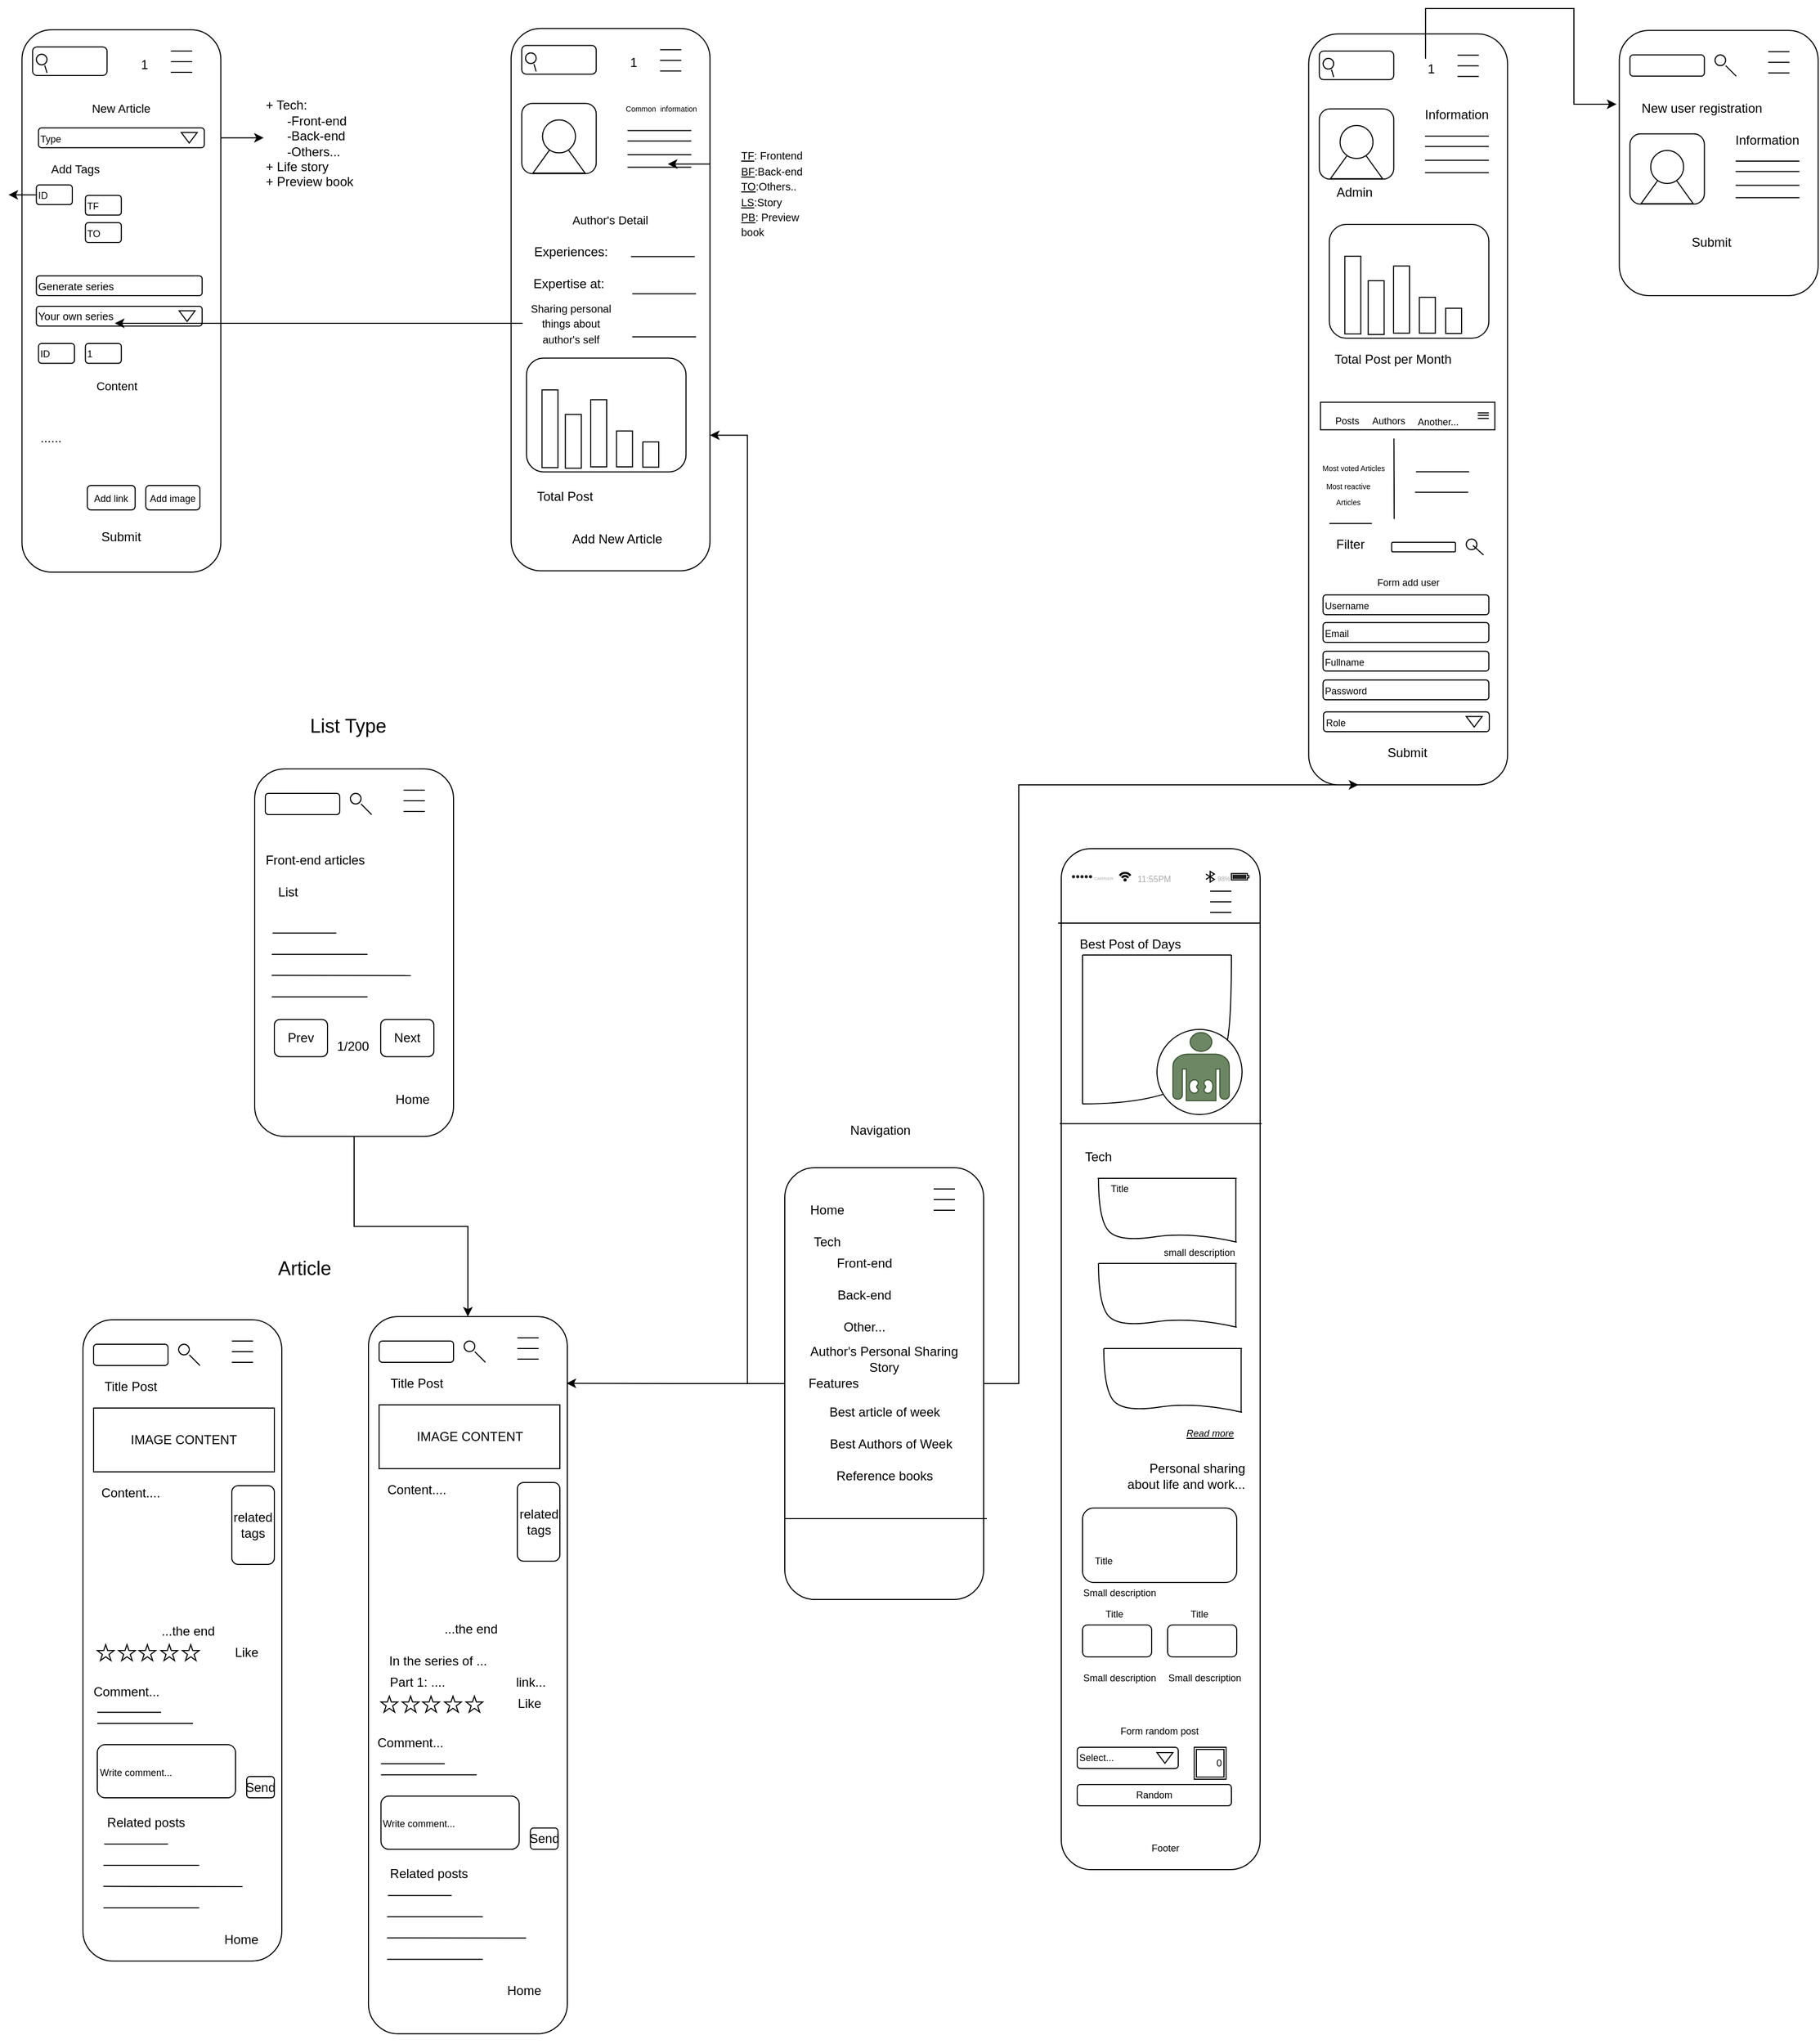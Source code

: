 <mxfile version="13.1.3">
    <diagram id="6hGFLwfOUW9BJ-s0fimq" name="Page-1">
        <mxGraphModel dx="1178" dy="410" grid="1" gridSize="10" guides="1" tooltips="1" connect="1" arrows="1" fold="1" page="1" pageScale="1" pageWidth="3300" pageHeight="4681" math="0" shadow="0">
            <root>
                <mxCell id="0"/>
                <mxCell id="1" parent="0"/>
                <mxCell id="343" value="" style="rounded=1;whiteSpace=wrap;html=1;" parent="1" vertex="1">
                    <mxGeometry x="1642.67" y="103.93" width="187" height="706.07" as="geometry"/>
                </mxCell>
                <mxCell id="344" value="" style="endArrow=none;html=1;" parent="1" edge="1">
                    <mxGeometry width="50" height="50" relative="1" as="geometry">
                        <mxPoint x="1782.67" y="123.93" as="sourcePoint"/>
                        <mxPoint x="1802.67" y="123.93" as="targetPoint"/>
                    </mxGeometry>
                </mxCell>
                <mxCell id="345" value="" style="endArrow=none;html=1;" parent="1" edge="1">
                    <mxGeometry width="50" height="50" relative="1" as="geometry">
                        <mxPoint x="1782.67" y="133.93" as="sourcePoint"/>
                        <mxPoint x="1802.67" y="133.93" as="targetPoint"/>
                    </mxGeometry>
                </mxCell>
                <mxCell id="346" value="" style="endArrow=none;html=1;" parent="1" edge="1">
                    <mxGeometry width="50" height="50" relative="1" as="geometry">
                        <mxPoint x="1782.67" y="143.93" as="sourcePoint"/>
                        <mxPoint x="1802.67" y="143.93" as="targetPoint"/>
                    </mxGeometry>
                </mxCell>
                <mxCell id="349" value="" style="rounded=1;whiteSpace=wrap;html=1;" parent="1" vertex="1">
                    <mxGeometry x="1652.67" y="120" width="70" height="26.93" as="geometry"/>
                </mxCell>
                <mxCell id="350" value="Admin&amp;nbsp;" style="text;html=1;strokeColor=none;fillColor=none;align=center;verticalAlign=middle;whiteSpace=wrap;rounded=0;" parent="1" vertex="1">
                    <mxGeometry x="1620" y="243" width="135.35" height="20" as="geometry"/>
                </mxCell>
                <mxCell id="352" style="edgeStyle=orthogonalEdgeStyle;rounded=0;orthogonalLoop=1;jettySize=auto;html=1;exitX=0.5;exitY=1;exitDx=0;exitDy=0;" parent="1" source="343" target="343" edge="1">
                    <mxGeometry relative="1" as="geometry"/>
                </mxCell>
                <mxCell id="363" value="" style="rounded=1;whiteSpace=wrap;html=1;" parent="1" vertex="1">
                    <mxGeometry x="1652.68" y="174.43" width="70" height="66" as="geometry"/>
                </mxCell>
                <mxCell id="364" value="" style="triangle;whiteSpace=wrap;html=1;rotation=-90;" parent="1" vertex="1">
                    <mxGeometry x="1670.66" y="198.46" width="34.02" height="48.97" as="geometry"/>
                </mxCell>
                <mxCell id="365" value="" style="ellipse;whiteSpace=wrap;html=1;aspect=fixed;" parent="1" vertex="1">
                    <mxGeometry x="1672.17" y="190" width="31" height="31" as="geometry"/>
                </mxCell>
                <mxCell id="366" value="Information" style="text;html=1;strokeColor=none;fillColor=none;align=center;verticalAlign=middle;whiteSpace=wrap;rounded=0;" parent="1" vertex="1">
                    <mxGeometry x="1762.1" y="170" width="40" height="20" as="geometry"/>
                </mxCell>
                <mxCell id="367" value="" style="endArrow=none;html=1;" parent="1" edge="1">
                    <mxGeometry width="50" height="50" relative="1" as="geometry">
                        <mxPoint x="1752.1" y="200" as="sourcePoint"/>
                        <mxPoint x="1812.1" y="200" as="targetPoint"/>
                    </mxGeometry>
                </mxCell>
                <mxCell id="368" value="" style="endArrow=none;html=1;" parent="1" edge="1">
                    <mxGeometry width="50" height="50" relative="1" as="geometry">
                        <mxPoint x="1752.1" y="209.8" as="sourcePoint"/>
                        <mxPoint x="1812.1" y="209.8" as="targetPoint"/>
                    </mxGeometry>
                </mxCell>
                <mxCell id="369" value="" style="endArrow=none;html=1;" parent="1" edge="1">
                    <mxGeometry width="50" height="50" relative="1" as="geometry">
                        <mxPoint x="1752.1" y="222.75" as="sourcePoint"/>
                        <mxPoint x="1812.1" y="222.75" as="targetPoint"/>
                    </mxGeometry>
                </mxCell>
                <mxCell id="370" value="" style="endArrow=none;html=1;" parent="1" edge="1">
                    <mxGeometry width="50" height="50" relative="1" as="geometry">
                        <mxPoint x="1752.1" y="234.43" as="sourcePoint"/>
                        <mxPoint x="1812.1" y="234.43" as="targetPoint"/>
                    </mxGeometry>
                </mxCell>
                <mxCell id="371" value="" style="rounded=1;whiteSpace=wrap;html=1;" parent="1" vertex="1">
                    <mxGeometry x="1662.1" y="283" width="150" height="107" as="geometry"/>
                </mxCell>
                <mxCell id="372" value="" style="rounded=0;whiteSpace=wrap;html=1;rotation=90;" parent="1" vertex="1">
                    <mxGeometry x="1647.64" y="341.96" width="73.07" height="15" as="geometry"/>
                </mxCell>
                <mxCell id="373" value="" style="rounded=0;whiteSpace=wrap;html=1;rotation=90;" parent="1" vertex="1">
                    <mxGeometry x="1680.85" y="353.75" width="50.57" height="15" as="geometry"/>
                </mxCell>
                <mxCell id="374" value="" style="rounded=0;whiteSpace=wrap;html=1;rotation=90;" parent="1" vertex="1">
                    <mxGeometry x="1698.39" y="346.21" width="63.15" height="15" as="geometry"/>
                </mxCell>
                <mxCell id="375" value="" style="rounded=0;whiteSpace=wrap;html=1;rotation=90;" parent="1" vertex="1">
                    <mxGeometry x="1737.39" y="360.92" width="33.73" height="15" as="geometry"/>
                </mxCell>
                <mxCell id="376" value="" style="rounded=0;whiteSpace=wrap;html=1;rotation=90;" parent="1" vertex="1">
                    <mxGeometry x="1767.1" y="366.21" width="23.73" height="15" as="geometry"/>
                </mxCell>
                <mxCell id="377" value="Total Post per Month" style="text;html=1;strokeColor=none;fillColor=none;align=center;verticalAlign=middle;whiteSpace=wrap;rounded=0;" parent="1" vertex="1">
                    <mxGeometry x="1662.1" y="400" width="119.93" height="20" as="geometry"/>
                </mxCell>
                <mxCell id="378" value="" style="rounded=0;whiteSpace=wrap;html=1;rotation=90;" parent="1" vertex="1">
                    <mxGeometry x="1722.81" y="381.21" width="25.89" height="163.96" as="geometry"/>
                </mxCell>
                <mxCell id="379" value="&lt;font style=&quot;font-size: 9px&quot;&gt;Posts&lt;/font&gt;" style="text;html=1;strokeColor=none;fillColor=none;align=center;verticalAlign=middle;whiteSpace=wrap;rounded=0;" parent="1" vertex="1">
                    <mxGeometry x="1658.78" y="457.17" width="40" height="20" as="geometry"/>
                </mxCell>
                <mxCell id="380" value="&lt;font style=&quot;font-size: 9px&quot;&gt;Authors&lt;/font&gt;" style="text;html=1;strokeColor=none;fillColor=none;align=center;verticalAlign=middle;whiteSpace=wrap;rounded=0;" parent="1" vertex="1">
                    <mxGeometry x="1697.78" y="457.17" width="40" height="20" as="geometry"/>
                </mxCell>
                <mxCell id="381" value="&lt;font style=&quot;font-size: 9px&quot;&gt;Another...&lt;/font&gt;" style="text;html=1;strokeColor=none;fillColor=none;align=center;verticalAlign=middle;whiteSpace=wrap;rounded=0;" parent="1" vertex="1">
                    <mxGeometry x="1743.56" y="458.17" width="41" height="19" as="geometry"/>
                </mxCell>
                <mxCell id="386" value="" style="group" parent="1" vertex="1" connectable="0">
                    <mxGeometry x="1802.1" y="450" width="10.4" height="5.2" as="geometry"/>
                </mxCell>
                <mxCell id="383" value="" style="endArrow=none;html=1;" parent="386" edge="1">
                    <mxGeometry width="50" height="50" relative="1" as="geometry">
                        <mxPoint x="-0.4" y="10.24" as="sourcePoint"/>
                        <mxPoint x="10.0" y="10.24" as="targetPoint"/>
                    </mxGeometry>
                </mxCell>
                <mxCell id="384" value="" style="endArrow=none;html=1;" parent="386" edge="1">
                    <mxGeometry width="50" height="50" relative="1" as="geometry">
                        <mxPoint x="-0.4" y="12.544" as="sourcePoint"/>
                        <mxPoint x="10.0" y="12.544" as="targetPoint"/>
                    </mxGeometry>
                </mxCell>
                <mxCell id="385" value="" style="endArrow=none;html=1;" parent="386" edge="1">
                    <mxGeometry width="50" height="50" relative="1" as="geometry">
                        <mxPoint x="-0.4" y="15.44" as="sourcePoint"/>
                        <mxPoint x="10.0" y="15.44" as="targetPoint"/>
                    </mxGeometry>
                </mxCell>
                <mxCell id="398" value="" style="rounded=0;whiteSpace=wrap;html=1;strokeColor=#FFFFFF;" parent="1" vertex="1">
                    <mxGeometry x="1652.68" y="485.17" width="159.42" height="114.83" as="geometry"/>
                </mxCell>
                <mxCell id="399" value="&lt;font style=&quot;font-size: 7px&quot;&gt;Most voted Articles&lt;/font&gt;" style="text;html=1;strokeColor=none;fillColor=none;align=center;verticalAlign=middle;whiteSpace=wrap;rounded=0;" parent="1" vertex="1">
                    <mxGeometry x="1642.67" y="500.93" width="84.32" height="20" as="geometry"/>
                </mxCell>
                <mxCell id="400" value="&lt;font style=&quot;font-size: 7px&quot;&gt;Most reactive Articles&lt;/font&gt;" style="text;html=1;strokeColor=none;fillColor=none;align=center;verticalAlign=middle;whiteSpace=wrap;rounded=0;" parent="1" vertex="1">
                    <mxGeometry x="1652.68" y="525.17" width="53.75" height="20" as="geometry"/>
                </mxCell>
                <mxCell id="405" value="" style="endArrow=none;html=1;" parent="1" edge="1">
                    <mxGeometry width="50" height="50" relative="1" as="geometry">
                        <mxPoint x="1723.1" y="560" as="sourcePoint"/>
                        <mxPoint x="1722.81" y="484.43" as="targetPoint"/>
                    </mxGeometry>
                </mxCell>
                <mxCell id="406" value="" style="endArrow=none;html=1;" parent="1" edge="1">
                    <mxGeometry width="50" height="50" relative="1" as="geometry">
                        <mxPoint x="1743.56" y="515.64" as="sourcePoint"/>
                        <mxPoint x="1793.56" y="515.64" as="targetPoint"/>
                    </mxGeometry>
                </mxCell>
                <mxCell id="407" value="" style="endArrow=none;html=1;" parent="1" edge="1">
                    <mxGeometry width="50" height="50" relative="1" as="geometry">
                        <mxPoint x="1742.67" y="534.88" as="sourcePoint"/>
                        <mxPoint x="1792.67" y="534.88" as="targetPoint"/>
                    </mxGeometry>
                </mxCell>
                <mxCell id="408" value="" style="endArrow=none;html=1;" parent="1" edge="1">
                    <mxGeometry width="50" height="50" relative="1" as="geometry">
                        <mxPoint x="1662.1" y="564.19" as="sourcePoint"/>
                        <mxPoint x="1702.1" y="564.19" as="targetPoint"/>
                    </mxGeometry>
                </mxCell>
                <mxCell id="409" value="Filter" style="text;html=1;strokeColor=none;fillColor=none;align=center;verticalAlign=middle;whiteSpace=wrap;rounded=0;" parent="1" vertex="1">
                    <mxGeometry x="1662.1" y="574" width="40" height="20" as="geometry"/>
                </mxCell>
                <mxCell id="410" value="" style="ellipse;whiteSpace=wrap;html=1;aspect=fixed;" parent="1" vertex="1">
                    <mxGeometry x="1790.83" y="578.89" width="10" height="10" as="geometry"/>
                </mxCell>
                <mxCell id="411" value="" style="endArrow=none;html=1;" parent="1" edge="1">
                    <mxGeometry width="50" height="50" relative="1" as="geometry">
                        <mxPoint x="1807.1" y="593.89" as="sourcePoint"/>
                        <mxPoint x="1797.1" y="584.82" as="targetPoint"/>
                    </mxGeometry>
                </mxCell>
                <mxCell id="412" value="" style="rounded=1;whiteSpace=wrap;html=1;" parent="1" vertex="1">
                    <mxGeometry x="1720.71" y="581.86" width="60" height="9.07" as="geometry"/>
                </mxCell>
                <mxCell id="413" value="Form add user" style="text;html=1;strokeColor=none;fillColor=none;align=center;verticalAlign=middle;whiteSpace=wrap;rounded=0;fontSize=9;" parent="1" vertex="1">
                    <mxGeometry x="1693.67" y="610" width="85" height="20" as="geometry"/>
                </mxCell>
                <mxCell id="414" value="&lt;font style=&quot;font-size: 9px&quot;&gt;Username&lt;/font&gt;" style="rounded=1;whiteSpace=wrap;html=1;align=left;" parent="1" vertex="1">
                    <mxGeometry x="1656.2" y="631.43" width="155.9" height="18.57" as="geometry"/>
                </mxCell>
                <mxCell id="416" value="&lt;font style=&quot;font-size: 9px&quot;&gt;Email&lt;/font&gt;" style="rounded=1;whiteSpace=wrap;html=1;align=left;" parent="1" vertex="1">
                    <mxGeometry x="1656.2" y="657.43" width="155.9" height="18.57" as="geometry"/>
                </mxCell>
                <mxCell id="417" value="&lt;font style=&quot;font-size: 9px&quot;&gt;Fullname&lt;/font&gt;" style="rounded=1;whiteSpace=wrap;html=1;align=left;" parent="1" vertex="1">
                    <mxGeometry x="1656.2" y="684.43" width="155.9" height="18.57" as="geometry"/>
                </mxCell>
                <mxCell id="418" value="&lt;font style=&quot;font-size: 9px&quot;&gt;Password&lt;/font&gt;" style="rounded=1;whiteSpace=wrap;html=1;align=left;" parent="1" vertex="1">
                    <mxGeometry x="1656.2" y="711.43" width="155.9" height="18.57" as="geometry"/>
                </mxCell>
                <mxCell id="419" value="&lt;font style=&quot;font-size: 9px&quot;&gt;Role&lt;/font&gt;" style="rounded=1;whiteSpace=wrap;html=1;align=left;" parent="1" vertex="1">
                    <mxGeometry x="1656.6" y="741.43" width="155.9" height="18.57" as="geometry"/>
                </mxCell>
                <mxCell id="420" value="Submit" style="text;html=1;strokeColor=none;fillColor=none;align=center;verticalAlign=middle;whiteSpace=wrap;rounded=0;" parent="1" vertex="1">
                    <mxGeometry x="1659.1" y="770" width="153" height="20" as="geometry"/>
                </mxCell>
                <mxCell id="421" value="" style="shape=offPageConnector;whiteSpace=wrap;html=1;fontSize=9;align=right;size=1;" parent="1" vertex="1">
                    <mxGeometry x="1790.83" y="745.71" width="15" height="10" as="geometry"/>
                </mxCell>
                <mxCell id="347" value="" style="ellipse;whiteSpace=wrap;html=1;aspect=fixed;" parent="1" vertex="1">
                    <mxGeometry x="1656.2" y="126.93" width="10" height="10" as="geometry"/>
                </mxCell>
                <mxCell id="348" value="" style="endArrow=none;html=1;" parent="1" edge="1">
                    <mxGeometry width="50" height="50" relative="1" as="geometry">
                        <mxPoint x="1666.2" y="144.43" as="sourcePoint"/>
                        <mxPoint x="1664.1" y="137.43" as="targetPoint"/>
                    </mxGeometry>
                </mxCell>
                <mxCell id="526" value="" style="html=1;verticalLabelPosition=bottom;align=center;labelBackgroundColor=#ffffff;verticalAlign=top;strokeWidth=2;strokeColor=#FFFFFF;shadow=0;dashed=0;shape=mxgraph.ios7.icons.messages;" parent="1" vertex="1">
                    <mxGeometry x="1736.1" y="122" width="30" height="25.5" as="geometry"/>
                </mxCell>
                <mxCell id="527" value="1" style="text;html=1;strokeColor=none;fillColor=none;align=center;verticalAlign=middle;whiteSpace=wrap;rounded=0;" parent="1" vertex="1">
                    <mxGeometry x="1749.1" y="133.68" width="18" height="6" as="geometry"/>
                </mxCell>
                <mxCell id="525" style="edgeStyle=orthogonalEdgeStyle;rounded=0;orthogonalLoop=1;jettySize=auto;html=1;exitX=0.549;exitY=0.208;exitDx=0;exitDy=0;exitPerimeter=0;" parent="1" source="526" edge="1">
                    <mxGeometry relative="1" as="geometry">
                        <mxPoint x="1932.1" y="170" as="targetPoint"/>
                        <Array as="points">
                            <mxPoint x="1753.1" y="80"/>
                            <mxPoint x="1892.1" y="80"/>
                            <mxPoint x="1892.1" y="170"/>
                        </Array>
                    </mxGeometry>
                </mxCell>
                <mxCell id="656" value="" style="group" parent="1" vertex="1" connectable="0">
                    <mxGeometry x="1150" y="1170" width="190" height="406" as="geometry"/>
                </mxCell>
                <mxCell id="2" value="" style="rounded=1;whiteSpace=wrap;html=1;" parent="656" vertex="1">
                    <mxGeometry width="187" height="406" as="geometry"/>
                </mxCell>
                <mxCell id="15" value="" style="endArrow=none;html=1;" parent="656" edge="1">
                    <mxGeometry width="50" height="50" relative="1" as="geometry">
                        <mxPoint x="140" y="20" as="sourcePoint"/>
                        <mxPoint x="160" y="20" as="targetPoint"/>
                    </mxGeometry>
                </mxCell>
                <mxCell id="21" value="" style="endArrow=none;html=1;" parent="656" edge="1">
                    <mxGeometry width="50" height="50" relative="1" as="geometry">
                        <mxPoint y="330" as="sourcePoint"/>
                        <mxPoint x="190" y="330" as="targetPoint"/>
                    </mxGeometry>
                </mxCell>
                <mxCell id="29" value="" style="endArrow=none;html=1;" parent="656" edge="1">
                    <mxGeometry width="50" height="50" relative="1" as="geometry">
                        <mxPoint x="140" y="30" as="sourcePoint"/>
                        <mxPoint x="160" y="30" as="targetPoint"/>
                    </mxGeometry>
                </mxCell>
                <mxCell id="30" value="" style="endArrow=none;html=1;" parent="656" edge="1">
                    <mxGeometry width="50" height="50" relative="1" as="geometry">
                        <mxPoint x="140" y="40" as="sourcePoint"/>
                        <mxPoint x="160" y="40" as="targetPoint"/>
                    </mxGeometry>
                </mxCell>
                <mxCell id="32" value="Home" style="text;html=1;strokeColor=none;fillColor=none;align=center;verticalAlign=middle;whiteSpace=wrap;rounded=0;" parent="656" vertex="1">
                    <mxGeometry x="20" y="30" width="40" height="20" as="geometry"/>
                </mxCell>
                <mxCell id="33" value="Tech" style="text;html=1;strokeColor=none;fillColor=none;align=center;verticalAlign=middle;whiteSpace=wrap;rounded=0;" parent="656" vertex="1">
                    <mxGeometry x="20" y="60" width="40" height="20" as="geometry"/>
                </mxCell>
                <mxCell id="34" value="Best Authors of Week" style="text;html=1;strokeColor=none;fillColor=none;align=center;verticalAlign=middle;whiteSpace=wrap;rounded=0;" parent="656" vertex="1">
                    <mxGeometry x="40" y="250" width="120" height="20" as="geometry"/>
                </mxCell>
                <mxCell id="37" value="Best article of week" style="text;html=1;strokeColor=none;fillColor=none;align=center;verticalAlign=middle;whiteSpace=wrap;rounded=0;" parent="656" vertex="1">
                    <mxGeometry x="23.5" y="220" width="140" height="20" as="geometry"/>
                </mxCell>
                <mxCell id="38" value="Front-end" style="text;html=1;strokeColor=none;fillColor=none;align=center;verticalAlign=middle;whiteSpace=wrap;rounded=0;" parent="656" vertex="1">
                    <mxGeometry x="40" y="80" width="70" height="20" as="geometry"/>
                </mxCell>
                <mxCell id="39" value="Back-end" style="text;html=1;strokeColor=none;fillColor=none;align=center;verticalAlign=middle;whiteSpace=wrap;rounded=0;" parent="656" vertex="1">
                    <mxGeometry x="40" y="110" width="70" height="20" as="geometry"/>
                </mxCell>
                <mxCell id="40" value="Other..." style="text;html=1;strokeColor=none;fillColor=none;align=center;verticalAlign=middle;whiteSpace=wrap;rounded=0;" parent="656" vertex="1">
                    <mxGeometry x="40" y="140" width="70" height="20" as="geometry"/>
                </mxCell>
                <mxCell id="41" value="Reference books" style="text;html=1;strokeColor=none;fillColor=none;align=center;verticalAlign=middle;whiteSpace=wrap;rounded=0;" parent="656" vertex="1">
                    <mxGeometry x="33.5" y="280" width="120" height="20" as="geometry"/>
                </mxCell>
                <mxCell id="109" value="Author's Personal Sharing Story" style="text;html=1;strokeColor=none;fillColor=none;align=center;verticalAlign=middle;whiteSpace=wrap;rounded=0;" parent="656" vertex="1">
                    <mxGeometry x="21" y="170" width="145" height="20" as="geometry"/>
                </mxCell>
                <mxCell id="110" value="Features" style="text;html=1;strokeColor=none;fillColor=none;align=center;verticalAlign=middle;whiteSpace=wrap;rounded=0;" parent="656" vertex="1">
                    <mxGeometry x="26" y="193" width="40" height="20" as="geometry"/>
                </mxCell>
                <mxCell id="658" value="" style="group" parent="1" vertex="1" connectable="0">
                    <mxGeometry x="758.5" y="1310" width="187" height="674.43" as="geometry"/>
                </mxCell>
                <mxCell id="244" value="" style="rounded=1;whiteSpace=wrap;html=1;" parent="658" vertex="1">
                    <mxGeometry width="187" height="674.43" as="geometry"/>
                </mxCell>
                <mxCell id="245" value="" style="endArrow=none;html=1;" parent="658" edge="1">
                    <mxGeometry width="50" height="50" relative="1" as="geometry">
                        <mxPoint x="140" y="20" as="sourcePoint"/>
                        <mxPoint x="160" y="20" as="targetPoint"/>
                    </mxGeometry>
                </mxCell>
                <mxCell id="246" value="" style="endArrow=none;html=1;" parent="658" edge="1">
                    <mxGeometry width="50" height="50" relative="1" as="geometry">
                        <mxPoint x="140" y="30" as="sourcePoint"/>
                        <mxPoint x="160" y="30" as="targetPoint"/>
                    </mxGeometry>
                </mxCell>
                <mxCell id="247" value="" style="endArrow=none;html=1;" parent="658" edge="1">
                    <mxGeometry width="50" height="50" relative="1" as="geometry">
                        <mxPoint x="140" y="40" as="sourcePoint"/>
                        <mxPoint x="160" y="40" as="targetPoint"/>
                    </mxGeometry>
                </mxCell>
                <mxCell id="248" value="" style="ellipse;whiteSpace=wrap;html=1;aspect=fixed;" parent="658" vertex="1">
                    <mxGeometry x="90" y="23" width="10" height="10" as="geometry"/>
                </mxCell>
                <mxCell id="249" value="" style="endArrow=none;html=1;" parent="658" edge="1">
                    <mxGeometry width="50" height="50" relative="1" as="geometry">
                        <mxPoint x="110" y="43" as="sourcePoint"/>
                        <mxPoint x="100" y="33" as="targetPoint"/>
                    </mxGeometry>
                </mxCell>
                <mxCell id="250" value="" style="rounded=1;whiteSpace=wrap;html=1;" parent="658" vertex="1">
                    <mxGeometry x="10" y="23" width="70" height="20" as="geometry"/>
                </mxCell>
                <mxCell id="251" value="Title Post" style="text;html=1;strokeColor=none;fillColor=none;align=center;verticalAlign=middle;whiteSpace=wrap;rounded=0;" parent="658" vertex="1">
                    <mxGeometry x="10" y="53" width="70" height="20" as="geometry"/>
                </mxCell>
                <mxCell id="252" value="IMAGE CONTENT" style="rounded=0;whiteSpace=wrap;html=1;" parent="658" vertex="1">
                    <mxGeometry x="10" y="83" width="170" height="60" as="geometry"/>
                </mxCell>
                <mxCell id="253" value="Content...." style="text;html=1;strokeColor=none;fillColor=none;align=center;verticalAlign=middle;whiteSpace=wrap;rounded=0;" parent="658" vertex="1">
                    <mxGeometry x="25" y="153" width="40" height="20" as="geometry"/>
                </mxCell>
                <mxCell id="254" style="edgeStyle=orthogonalEdgeStyle;rounded=0;orthogonalLoop=1;jettySize=auto;html=1;exitX=0.5;exitY=1;exitDx=0;exitDy=0;" parent="658" source="244" target="244" edge="1">
                    <mxGeometry relative="1" as="geometry"/>
                </mxCell>
                <mxCell id="255" value="...the end" style="text;html=1;strokeColor=none;fillColor=none;align=center;verticalAlign=middle;whiteSpace=wrap;rounded=0;" parent="658" vertex="1">
                    <mxGeometry x="66.75" y="284.43" width="60" height="20" as="geometry"/>
                </mxCell>
                <mxCell id="256" value="" style="verticalLabelPosition=bottom;verticalAlign=top;html=1;shape=mxgraph.basic.star" parent="658" vertex="1">
                    <mxGeometry x="11.75" y="356.93" width="15.79" height="15" as="geometry"/>
                </mxCell>
                <mxCell id="257" value="" style="verticalLabelPosition=bottom;verticalAlign=top;html=1;shape=mxgraph.basic.star" parent="658" vertex="1">
                    <mxGeometry x="31.75" y="356.93" width="15.79" height="15" as="geometry"/>
                </mxCell>
                <mxCell id="258" value="" style="verticalLabelPosition=bottom;verticalAlign=top;html=1;shape=mxgraph.basic.star" parent="658" vertex="1">
                    <mxGeometry x="71.56" y="356.93" width="15.79" height="15" as="geometry"/>
                </mxCell>
                <mxCell id="259" value="" style="verticalLabelPosition=bottom;verticalAlign=top;html=1;shape=mxgraph.basic.star" parent="658" vertex="1">
                    <mxGeometry x="50.96" y="356.93" width="15.79" height="15" as="geometry"/>
                </mxCell>
                <mxCell id="260" value="" style="verticalLabelPosition=bottom;verticalAlign=top;html=1;shape=mxgraph.basic.star" parent="658" vertex="1">
                    <mxGeometry x="91.75" y="356.93" width="15.79" height="15" as="geometry"/>
                </mxCell>
                <mxCell id="261" value="Like" style="text;html=1;strokeColor=none;fillColor=none;align=center;verticalAlign=middle;whiteSpace=wrap;rounded=0;" parent="658" vertex="1">
                    <mxGeometry x="131.75" y="354.43" width="40" height="20" as="geometry"/>
                </mxCell>
                <mxCell id="262" value="Comment..." style="text;html=1;strokeColor=none;fillColor=none;align=center;verticalAlign=middle;whiteSpace=wrap;rounded=0;" parent="658" vertex="1">
                    <mxGeometry x="19.64" y="390.93" width="40" height="20" as="geometry"/>
                </mxCell>
                <mxCell id="263" value="&lt;font style=&quot;font-size: 9px&quot;&gt;Write comment...&lt;/font&gt;" style="rounded=1;whiteSpace=wrap;html=1;align=left;" parent="658" vertex="1">
                    <mxGeometry x="11.75" y="450.93" width="130" height="50" as="geometry"/>
                </mxCell>
                <mxCell id="264" value="" style="endArrow=none;html=1;" parent="658" edge="1">
                    <mxGeometry width="50" height="50" relative="1" as="geometry">
                        <mxPoint x="11.75" y="420.51" as="sourcePoint"/>
                        <mxPoint x="71.75" y="420.51" as="targetPoint"/>
                    </mxGeometry>
                </mxCell>
                <mxCell id="265" value="" style="endArrow=none;html=1;" parent="658" edge="1">
                    <mxGeometry width="50" height="50" relative="1" as="geometry">
                        <mxPoint x="11.75" y="430.93" as="sourcePoint"/>
                        <mxPoint x="101.75" y="430.93" as="targetPoint"/>
                    </mxGeometry>
                </mxCell>
                <mxCell id="266" value="Send" style="rounded=1;whiteSpace=wrap;html=1;" parent="658" vertex="1">
                    <mxGeometry x="152.25" y="480.93" width="26" height="20" as="geometry"/>
                </mxCell>
                <mxCell id="267" value="related tags" style="rounded=1;whiteSpace=wrap;html=1;rotation=0;" parent="658" vertex="1">
                    <mxGeometry x="140" y="156" width="40" height="74" as="geometry"/>
                </mxCell>
                <mxCell id="268" value="Related posts" style="text;html=1;strokeColor=none;fillColor=none;align=center;verticalAlign=middle;whiteSpace=wrap;rounded=0;" parent="658" vertex="1">
                    <mxGeometry x="11.75" y="514.43" width="90.71" height="20" as="geometry"/>
                </mxCell>
                <mxCell id="269" value="Home" style="text;html=1;strokeColor=none;fillColor=none;align=center;verticalAlign=middle;whiteSpace=wrap;rounded=0;" parent="658" vertex="1">
                    <mxGeometry x="126.75" y="624.43" width="40" height="20" as="geometry"/>
                </mxCell>
                <mxCell id="270" value="" style="endArrow=none;html=1;" parent="658" edge="1">
                    <mxGeometry width="50" height="50" relative="1" as="geometry">
                        <mxPoint x="18.25" y="544.43" as="sourcePoint"/>
                        <mxPoint x="78.25" y="544.43" as="targetPoint"/>
                    </mxGeometry>
                </mxCell>
                <mxCell id="271" value="" style="endArrow=none;html=1;" parent="658" edge="1">
                    <mxGeometry width="50" height="50" relative="1" as="geometry">
                        <mxPoint x="17.54" y="564.43" as="sourcePoint"/>
                        <mxPoint x="107.54" y="564.43" as="targetPoint"/>
                    </mxGeometry>
                </mxCell>
                <mxCell id="272" value="" style="endArrow=none;html=1;" parent="658" edge="1">
                    <mxGeometry width="50" height="50" relative="1" as="geometry">
                        <mxPoint x="17.44" y="584.19" as="sourcePoint"/>
                        <mxPoint x="148.25" y="584.43" as="targetPoint"/>
                    </mxGeometry>
                </mxCell>
                <mxCell id="273" value="" style="endArrow=none;html=1;" parent="658" edge="1">
                    <mxGeometry width="50" height="50" relative="1" as="geometry">
                        <mxPoint x="17.54" y="604.43" as="sourcePoint"/>
                        <mxPoint x="107.54" y="604.43" as="targetPoint"/>
                    </mxGeometry>
                </mxCell>
                <mxCell id="275" value="In the series of ..." style="text;html=1;strokeColor=none;fillColor=none;align=center;verticalAlign=middle;whiteSpace=wrap;rounded=0;" parent="658" vertex="1">
                    <mxGeometry x="10" y="314.43" width="110.35" height="20" as="geometry"/>
                </mxCell>
                <mxCell id="276" value="Part 1: ....&amp;nbsp; &amp;nbsp; &amp;nbsp; &amp;nbsp; &amp;nbsp; &amp;nbsp; &amp;nbsp; &amp;nbsp; &amp;nbsp; &amp;nbsp; link..." style="text;html=1;strokeColor=none;fillColor=none;align=center;verticalAlign=middle;whiteSpace=wrap;rounded=0;" parent="658" vertex="1">
                    <mxGeometry x="9.46" y="334.43" width="168.07" height="20" as="geometry"/>
                </mxCell>
                <mxCell id="659" value="" style="group" parent="1" vertex="1" connectable="0">
                    <mxGeometry x="1934.77" y="100.68" width="187" height="249.32" as="geometry"/>
                </mxCell>
                <mxCell id="473" value="" style="rounded=1;whiteSpace=wrap;html=1;" parent="659" vertex="1">
                    <mxGeometry width="187" height="249.32" as="geometry"/>
                </mxCell>
                <mxCell id="474" value="" style="endArrow=none;html=1;" parent="659" edge="1">
                    <mxGeometry width="50" height="50" relative="1" as="geometry">
                        <mxPoint x="140" y="20.0" as="sourcePoint"/>
                        <mxPoint x="160" y="20.0" as="targetPoint"/>
                    </mxGeometry>
                </mxCell>
                <mxCell id="475" value="" style="endArrow=none;html=1;" parent="659" edge="1">
                    <mxGeometry width="50" height="50" relative="1" as="geometry">
                        <mxPoint x="140" y="30.0" as="sourcePoint"/>
                        <mxPoint x="160" y="30.0" as="targetPoint"/>
                    </mxGeometry>
                </mxCell>
                <mxCell id="476" value="" style="endArrow=none;html=1;" parent="659" edge="1">
                    <mxGeometry width="50" height="50" relative="1" as="geometry">
                        <mxPoint x="140" y="40.0" as="sourcePoint"/>
                        <mxPoint x="160" y="40.0" as="targetPoint"/>
                    </mxGeometry>
                </mxCell>
                <mxCell id="477" value="" style="ellipse;whiteSpace=wrap;html=1;aspect=fixed;" parent="659" vertex="1">
                    <mxGeometry x="90" y="23.0" width="10" height="10" as="geometry"/>
                </mxCell>
                <mxCell id="478" value="" style="endArrow=none;html=1;" parent="659" edge="1">
                    <mxGeometry width="50" height="50" relative="1" as="geometry">
                        <mxPoint x="110" y="43.0" as="sourcePoint"/>
                        <mxPoint x="100" y="33.0" as="targetPoint"/>
                    </mxGeometry>
                </mxCell>
                <mxCell id="479" value="" style="rounded=1;whiteSpace=wrap;html=1;" parent="659" vertex="1">
                    <mxGeometry x="10" y="23.0" width="70" height="20" as="geometry"/>
                </mxCell>
                <mxCell id="480" value="New user registration" style="text;html=1;strokeColor=none;fillColor=none;align=center;verticalAlign=middle;whiteSpace=wrap;rounded=0;" parent="659" vertex="1">
                    <mxGeometry x="10" y="63.75" width="135.35" height="20" as="geometry"/>
                </mxCell>
                <mxCell id="482" value="" style="rounded=1;whiteSpace=wrap;html=1;" parent="659" vertex="1">
                    <mxGeometry x="10.01" y="97.25" width="70" height="66" as="geometry"/>
                </mxCell>
                <mxCell id="483" value="" style="triangle;whiteSpace=wrap;html=1;rotation=-90;" parent="659" vertex="1">
                    <mxGeometry x="27.99" y="121.28" width="34.02" height="48.97" as="geometry"/>
                </mxCell>
                <mxCell id="484" value="" style="ellipse;whiteSpace=wrap;html=1;aspect=fixed;" parent="659" vertex="1">
                    <mxGeometry x="29.5" y="112.82" width="31" height="31" as="geometry"/>
                </mxCell>
                <mxCell id="485" value="Information" style="text;html=1;strokeColor=none;fillColor=none;align=center;verticalAlign=middle;whiteSpace=wrap;rounded=0;" parent="659" vertex="1">
                    <mxGeometry x="119.43" y="92.82" width="40" height="20" as="geometry"/>
                </mxCell>
                <mxCell id="486" value="" style="endArrow=none;html=1;" parent="659" edge="1">
                    <mxGeometry width="50" height="50" relative="1" as="geometry">
                        <mxPoint x="109.43" y="122.82" as="sourcePoint"/>
                        <mxPoint x="169.43" y="122.82" as="targetPoint"/>
                    </mxGeometry>
                </mxCell>
                <mxCell id="487" value="" style="endArrow=none;html=1;" parent="659" edge="1">
                    <mxGeometry width="50" height="50" relative="1" as="geometry">
                        <mxPoint x="109.43" y="132.62" as="sourcePoint"/>
                        <mxPoint x="169.43" y="132.62" as="targetPoint"/>
                    </mxGeometry>
                </mxCell>
                <mxCell id="488" value="" style="endArrow=none;html=1;" parent="659" edge="1">
                    <mxGeometry width="50" height="50" relative="1" as="geometry">
                        <mxPoint x="109.43" y="145.57" as="sourcePoint"/>
                        <mxPoint x="169.43" y="145.57" as="targetPoint"/>
                    </mxGeometry>
                </mxCell>
                <mxCell id="489" value="" style="endArrow=none;html=1;" parent="659" edge="1">
                    <mxGeometry width="50" height="50" relative="1" as="geometry">
                        <mxPoint x="109.43" y="157.25" as="sourcePoint"/>
                        <mxPoint x="169.43" y="157.25" as="targetPoint"/>
                    </mxGeometry>
                </mxCell>
                <mxCell id="524" value="Submit" style="text;html=1;strokeColor=none;fillColor=none;align=center;verticalAlign=middle;whiteSpace=wrap;rounded=0;" parent="659" vertex="1">
                    <mxGeometry x="10" y="189.32" width="153" height="20" as="geometry"/>
                </mxCell>
                <mxCell id="664" value="" style="group" parent="1" vertex="1" connectable="0">
                    <mxGeometry x="1400" y="870" width="200" height="960" as="geometry"/>
                </mxCell>
                <mxCell id="42" value="" style="rounded=1;whiteSpace=wrap;html=1;" parent="664" vertex="1">
                    <mxGeometry x="10" width="187" height="960" as="geometry"/>
                </mxCell>
                <mxCell id="43" value="" style="endArrow=none;html=1;" parent="664" edge="1">
                    <mxGeometry width="50" height="50" relative="1" as="geometry">
                        <mxPoint x="150" y="40" as="sourcePoint"/>
                        <mxPoint x="170" y="40" as="targetPoint"/>
                    </mxGeometry>
                </mxCell>
                <mxCell id="44" value="" style="endArrow=none;html=1;" parent="664" edge="1">
                    <mxGeometry width="50" height="50" relative="1" as="geometry">
                        <mxPoint x="7" y="70" as="sourcePoint"/>
                        <mxPoint x="197" y="70" as="targetPoint"/>
                    </mxGeometry>
                </mxCell>
                <mxCell id="45" value="" style="endArrow=none;html=1;" parent="664" edge="1">
                    <mxGeometry width="50" height="50" relative="1" as="geometry">
                        <mxPoint x="150" y="50" as="sourcePoint"/>
                        <mxPoint x="170" y="50" as="targetPoint"/>
                    </mxGeometry>
                </mxCell>
                <mxCell id="46" value="" style="endArrow=none;html=1;" parent="664" edge="1">
                    <mxGeometry width="50" height="50" relative="1" as="geometry">
                        <mxPoint x="150" y="60" as="sourcePoint"/>
                        <mxPoint x="170" y="60" as="targetPoint"/>
                    </mxGeometry>
                </mxCell>
                <mxCell id="56" value="" style="endArrow=none;html=1;" parent="664" edge="1">
                    <mxGeometry width="50" height="50" relative="1" as="geometry">
                        <mxPoint x="8.5" y="258.57" as="sourcePoint"/>
                        <mxPoint x="198.5" y="258.57" as="targetPoint"/>
                    </mxGeometry>
                </mxCell>
                <mxCell id="57" value="" style="endArrow=none;html=1;" parent="664" edge="1">
                    <mxGeometry width="50" height="50" relative="1" as="geometry">
                        <mxPoint x="30" y="100" as="sourcePoint"/>
                        <mxPoint x="170" y="100" as="targetPoint"/>
                    </mxGeometry>
                </mxCell>
                <mxCell id="58" value="" style="curved=1;endArrow=none;html=1;endFill=0;" parent="664" edge="1">
                    <mxGeometry width="50" height="50" relative="1" as="geometry">
                        <mxPoint x="30" y="240" as="sourcePoint"/>
                        <mxPoint x="170" y="100" as="targetPoint"/>
                        <Array as="points">
                            <mxPoint x="100" y="240"/>
                            <mxPoint x="160" y="200"/>
                            <mxPoint x="170" y="170"/>
                        </Array>
                    </mxGeometry>
                </mxCell>
                <mxCell id="59" value="" style="endArrow=none;html=1;" parent="664" edge="1">
                    <mxGeometry width="50" height="50" relative="1" as="geometry">
                        <mxPoint x="30" y="240" as="sourcePoint"/>
                        <mxPoint x="30" y="100" as="targetPoint"/>
                    </mxGeometry>
                </mxCell>
                <mxCell id="60" value="" style="ellipse;whiteSpace=wrap;html=1;aspect=fixed;" parent="664" vertex="1">
                    <mxGeometry x="100" y="170" width="80" height="80" as="geometry"/>
                </mxCell>
                <mxCell id="65" value="Best Post of Days" style="text;html=1;strokeColor=none;fillColor=none;align=center;verticalAlign=middle;whiteSpace=wrap;rounded=0;" parent="664" vertex="1">
                    <mxGeometry x="20" y="80" width="110" height="20" as="geometry"/>
                </mxCell>
                <mxCell id="70" value="Tech" style="text;html=1;strokeColor=none;fillColor=none;align=center;verticalAlign=middle;whiteSpace=wrap;rounded=0;" parent="664" vertex="1">
                    <mxGeometry y="280" width="90" height="20" as="geometry"/>
                </mxCell>
                <mxCell id="72" value="" style="endArrow=none;html=1;" parent="664" edge="1">
                    <mxGeometry width="50" height="50" relative="1" as="geometry">
                        <mxPoint x="44.17" y="310" as="sourcePoint"/>
                        <mxPoint x="174.17" y="310" as="targetPoint"/>
                    </mxGeometry>
                </mxCell>
                <mxCell id="101" value="" style="endArrow=none;html=1;" parent="664" edge="1">
                    <mxGeometry width="50" height="50" relative="1" as="geometry">
                        <mxPoint x="174.17" y="450" as="sourcePoint"/>
                        <mxPoint x="174.17" y="390" as="targetPoint"/>
                    </mxGeometry>
                </mxCell>
                <mxCell id="102" value="" style="endArrow=none;html=1;" parent="664" edge="1">
                    <mxGeometry width="50" height="50" relative="1" as="geometry">
                        <mxPoint x="45" y="390" as="sourcePoint"/>
                        <mxPoint x="175.0" y="390" as="targetPoint"/>
                    </mxGeometry>
                </mxCell>
                <mxCell id="103" value="" style="curved=1;endArrow=none;html=1;endFill=0;" parent="664" edge="1">
                    <mxGeometry width="50" height="50" relative="1" as="geometry">
                        <mxPoint x="175" y="450" as="sourcePoint"/>
                        <mxPoint x="45" y="390" as="targetPoint"/>
                        <Array as="points">
                            <mxPoint x="131" y="440"/>
                            <mxPoint x="65.0" y="450"/>
                            <mxPoint x="45.0" y="430"/>
                        </Array>
                    </mxGeometry>
                </mxCell>
                <mxCell id="104" value="" style="endArrow=none;html=1;" parent="664" edge="1">
                    <mxGeometry width="50" height="50" relative="1" as="geometry">
                        <mxPoint x="45" y="390" as="sourcePoint"/>
                        <mxPoint x="175" y="390" as="targetPoint"/>
                    </mxGeometry>
                </mxCell>
                <mxCell id="105" value="" style="endArrow=none;html=1;" parent="664" edge="1">
                    <mxGeometry width="50" height="50" relative="1" as="geometry">
                        <mxPoint x="179.17" y="530" as="sourcePoint"/>
                        <mxPoint x="179.17" y="470" as="targetPoint"/>
                    </mxGeometry>
                </mxCell>
                <mxCell id="106" value="" style="curved=1;endArrow=none;html=1;endFill=0;" parent="664" edge="1">
                    <mxGeometry width="50" height="50" relative="1" as="geometry">
                        <mxPoint x="180" y="530" as="sourcePoint"/>
                        <mxPoint x="50" y="470" as="targetPoint"/>
                        <Array as="points">
                            <mxPoint x="136" y="520"/>
                            <mxPoint x="70.0" y="530"/>
                            <mxPoint x="50.0" y="510"/>
                        </Array>
                    </mxGeometry>
                </mxCell>
                <mxCell id="107" value="" style="endArrow=none;html=1;" parent="664" edge="1">
                    <mxGeometry width="50" height="50" relative="1" as="geometry">
                        <mxPoint x="50" y="470" as="sourcePoint"/>
                        <mxPoint x="180" y="470" as="targetPoint"/>
                    </mxGeometry>
                </mxCell>
                <mxCell id="108" value="Personal sharing about life and work..." style="text;html=1;strokeColor=none;fillColor=none;align=right;verticalAlign=middle;whiteSpace=wrap;rounded=0;" parent="664" vertex="1">
                    <mxGeometry x="70" y="580" width="115" height="20" as="geometry"/>
                </mxCell>
                <mxCell id="112" value="Read more" style="text;html=1;strokeColor=none;fillColor=none;align=center;verticalAlign=middle;whiteSpace=wrap;rounded=0;fontSize=9;fontStyle=6" parent="664" vertex="1">
                    <mxGeometry x="115" y="540" width="70" height="20" as="geometry"/>
                </mxCell>
                <mxCell id="128" value="" style="rounded=1;whiteSpace=wrap;html=1;fontSize=9;align=right;" parent="664" vertex="1">
                    <mxGeometry x="30" y="620" width="145" height="70" as="geometry"/>
                </mxCell>
                <mxCell id="129" value="" style="rounded=1;whiteSpace=wrap;html=1;fontSize=9;align=right;" parent="664" vertex="1">
                    <mxGeometry x="30" y="730" width="65" height="30" as="geometry"/>
                </mxCell>
                <mxCell id="130" value="" style="rounded=1;whiteSpace=wrap;html=1;fontSize=9;align=right;" parent="664" vertex="1">
                    <mxGeometry x="110" y="730" width="65" height="30" as="geometry"/>
                </mxCell>
                <mxCell id="140" value="small description" style="text;html=1;strokeColor=none;fillColor=none;align=center;verticalAlign=middle;whiteSpace=wrap;rounded=0;fontSize=9;" parent="664" vertex="1">
                    <mxGeometry x="95" y="370" width="90" height="20" as="geometry"/>
                </mxCell>
                <mxCell id="93" value="" style="group" parent="664" vertex="1" connectable="0">
                    <mxGeometry x="45.0" y="310" width="130.0" height="60" as="geometry"/>
                </mxCell>
                <mxCell id="73" value="" style="endArrow=none;html=1;" parent="93" edge="1">
                    <mxGeometry width="50" height="50" relative="1" as="geometry">
                        <mxPoint x="129.17" y="60" as="sourcePoint"/>
                        <mxPoint x="129.17" as="targetPoint"/>
                    </mxGeometry>
                </mxCell>
                <mxCell id="91" value="" style="curved=1;endArrow=none;html=1;endFill=0;" parent="93" edge="1">
                    <mxGeometry width="50" height="50" relative="1" as="geometry">
                        <mxPoint x="130.0" y="60" as="sourcePoint"/>
                        <mxPoint as="targetPoint"/>
                        <Array as="points">
                            <mxPoint x="86.0" y="50"/>
                            <mxPoint x="20" y="60"/>
                            <mxPoint y="40"/>
                        </Array>
                    </mxGeometry>
                </mxCell>
                <mxCell id="100" value="" style="group" parent="93" vertex="1" connectable="0">
                    <mxGeometry width="130.0" height="60" as="geometry"/>
                </mxCell>
                <mxCell id="92" value="" style="endArrow=none;html=1;" parent="100" edge="1">
                    <mxGeometry width="50" height="50" relative="1" as="geometry">
                        <mxPoint as="sourcePoint"/>
                        <mxPoint x="130.0" as="targetPoint"/>
                    </mxGeometry>
                </mxCell>
                <mxCell id="133" value="Title" style="text;html=1;strokeColor=none;fillColor=none;align=center;verticalAlign=middle;whiteSpace=wrap;rounded=0;fontSize=9;" parent="100" vertex="1">
                    <mxGeometry x="5.684e-14" width="40" height="20" as="geometry"/>
                </mxCell>
                <mxCell id="149" value="Title" style="text;html=1;strokeColor=none;fillColor=none;align=center;verticalAlign=middle;whiteSpace=wrap;rounded=0;fontSize=9;" parent="664" vertex="1">
                    <mxGeometry x="30" y="660" width="40" height="20" as="geometry"/>
                </mxCell>
                <mxCell id="150" value="Small description" style="text;html=1;strokeColor=none;fillColor=none;align=center;verticalAlign=middle;whiteSpace=wrap;rounded=0;fontSize=9;" parent="664" vertex="1">
                    <mxGeometry x="10" y="690" width="110" height="20" as="geometry"/>
                </mxCell>
                <mxCell id="151" value="Title" style="text;html=1;strokeColor=none;fillColor=none;align=center;verticalAlign=middle;whiteSpace=wrap;rounded=0;fontSize=9;" parent="664" vertex="1">
                    <mxGeometry x="40" y="710" width="40" height="20" as="geometry"/>
                </mxCell>
                <mxCell id="152" value="Title" style="text;html=1;strokeColor=none;fillColor=none;align=center;verticalAlign=middle;whiteSpace=wrap;rounded=0;fontSize=9;" parent="664" vertex="1">
                    <mxGeometry x="120" y="710" width="40" height="20" as="geometry"/>
                </mxCell>
                <mxCell id="153" value="Small description" style="text;html=1;strokeColor=none;fillColor=none;align=center;verticalAlign=middle;whiteSpace=wrap;rounded=0;fontSize=9;" parent="664" vertex="1">
                    <mxGeometry x="10" y="770" width="110" height="20" as="geometry"/>
                </mxCell>
                <mxCell id="154" value="Small description" style="text;html=1;strokeColor=none;fillColor=none;align=center;verticalAlign=middle;whiteSpace=wrap;rounded=0;fontSize=9;" parent="664" vertex="1">
                    <mxGeometry x="90" y="770" width="110" height="20" as="geometry"/>
                </mxCell>
                <mxCell id="155" value="Form random post" style="text;html=1;strokeColor=none;fillColor=none;align=center;verticalAlign=middle;whiteSpace=wrap;rounded=0;fontSize=9;" parent="664" vertex="1">
                    <mxGeometry x="60" y="820" width="85" height="20" as="geometry"/>
                </mxCell>
                <mxCell id="156" value="Select..." style="rounded=1;whiteSpace=wrap;html=1;fontSize=9;align=left;" parent="664" vertex="1">
                    <mxGeometry x="25" y="845" width="95" height="20" as="geometry"/>
                </mxCell>
                <mxCell id="157" value="" style="shape=offPageConnector;whiteSpace=wrap;html=1;fontSize=9;align=right;size=1;" parent="664" vertex="1">
                    <mxGeometry x="100" y="850" width="15" height="10" as="geometry"/>
                </mxCell>
                <mxCell id="158" value="0" style="shape=ext;double=1;whiteSpace=wrap;html=1;aspect=fixed;fontSize=9;align=right;" parent="664" vertex="1">
                    <mxGeometry x="135" y="845" width="30" height="30" as="geometry"/>
                </mxCell>
                <mxCell id="159" value="Random" style="rounded=1;whiteSpace=wrap;html=1;fontSize=9;align=center;" parent="664" vertex="1">
                    <mxGeometry x="25" y="880" width="145" height="20" as="geometry"/>
                </mxCell>
                <mxCell id="160" value="Footer" style="text;html=1;strokeColor=none;fillColor=none;align=center;verticalAlign=middle;whiteSpace=wrap;rounded=0;fontSize=9;" parent="664" vertex="1">
                    <mxGeometry x="88" y="930" width="40" height="20" as="geometry"/>
                </mxCell>
                <mxCell id="312" value="" style="shape=mxgraph.signs.healthcare.kidney;html=1;pointerEvents=1;fillColor=#6d8764;strokeColor=#3A5431;verticalLabelPosition=bottom;verticalAlign=top;align=center;fontColor=#ffffff;" parent="664" vertex="1">
                    <mxGeometry x="115" y="173" width="53" height="64" as="geometry"/>
                </mxCell>
                <mxCell id="396" value="" style="group" parent="664" vertex="1" connectable="0">
                    <mxGeometry x="15" y="18.93" width="175" height="15" as="geometry"/>
                </mxCell>
                <mxCell id="391" value="" style="html=1;strokeWidth=1;shadow=0;dashed=0;shape=mxgraph.ios7ui.appBar;fillColor=#ffffff;gradientColor=none;" parent="396" vertex="1">
                    <mxGeometry width="175" height="15" as="geometry"/>
                </mxCell>
                <mxCell id="392" value="CARRIER" style="shape=rect;align=left;fontSize=8;spacingLeft=24;fontSize=4;fontColor=#aaaaaa;strokeColor=none;fillColor=none;spacingTop=4;" parent="391" vertex="1">
                    <mxGeometry y="0.5" width="50" height="13" relative="1" as="geometry">
                        <mxPoint y="-6.5" as="offset"/>
                    </mxGeometry>
                </mxCell>
                <mxCell id="393" value="11:55PM" style="shape=rect;fontSize=8;fontColor=#aaaaaa;strokeColor=none;fillColor=none;spacingTop=4;" parent="391" vertex="1">
                    <mxGeometry x="0.5" y="0.5" width="50" height="13" relative="1" as="geometry">
                        <mxPoint x="-30" y="-6.5" as="offset"/>
                    </mxGeometry>
                </mxCell>
                <mxCell id="394" value="98%" style="shape=rect;align=right;fontSize=8;spacingRight=19;fontSize=6;fontColor=#aaaaaa;strokeColor=none;fillColor=none;spacingTop=4;" parent="391" vertex="1">
                    <mxGeometry x="1" y="0.5" width="45" height="13" relative="1" as="geometry">
                        <mxPoint x="-45" y="-6.5" as="offset"/>
                    </mxGeometry>
                </mxCell>
                <mxCell id="665" value="" style="group" parent="1" vertex="1" connectable="0">
                    <mxGeometry x="490" y="1313" width="187" height="603" as="geometry"/>
                </mxCell>
                <mxCell id="662" value="" style="group" parent="665" vertex="1" connectable="0">
                    <mxGeometry width="187" height="603" as="geometry"/>
                </mxCell>
                <mxCell id="657" value="" style="group" parent="662" vertex="1" connectable="0">
                    <mxGeometry width="187" height="603" as="geometry"/>
                </mxCell>
                <mxCell id="209" value="" style="rounded=1;whiteSpace=wrap;html=1;" parent="657" vertex="1">
                    <mxGeometry width="187" height="603" as="geometry"/>
                </mxCell>
                <mxCell id="210" value="" style="endArrow=none;html=1;" parent="657" edge="1">
                    <mxGeometry width="50" height="50" relative="1" as="geometry">
                        <mxPoint x="140" y="20.0" as="sourcePoint"/>
                        <mxPoint x="160" y="20.0" as="targetPoint"/>
                    </mxGeometry>
                </mxCell>
                <mxCell id="211" value="" style="endArrow=none;html=1;" parent="657" edge="1">
                    <mxGeometry width="50" height="50" relative="1" as="geometry">
                        <mxPoint x="140" y="30.0" as="sourcePoint"/>
                        <mxPoint x="160" y="30.0" as="targetPoint"/>
                    </mxGeometry>
                </mxCell>
                <mxCell id="212" value="" style="endArrow=none;html=1;" parent="657" edge="1">
                    <mxGeometry width="50" height="50" relative="1" as="geometry">
                        <mxPoint x="140" y="40.0" as="sourcePoint"/>
                        <mxPoint x="160" y="40.0" as="targetPoint"/>
                    </mxGeometry>
                </mxCell>
                <mxCell id="213" value="" style="ellipse;whiteSpace=wrap;html=1;aspect=fixed;" parent="657" vertex="1">
                    <mxGeometry x="90" y="23.0" width="10" height="10" as="geometry"/>
                </mxCell>
                <mxCell id="214" value="" style="endArrow=none;html=1;" parent="657" edge="1">
                    <mxGeometry width="50" height="50" relative="1" as="geometry">
                        <mxPoint x="110" y="43.0" as="sourcePoint"/>
                        <mxPoint x="100" y="33.0" as="targetPoint"/>
                    </mxGeometry>
                </mxCell>
                <mxCell id="218" value="" style="rounded=1;whiteSpace=wrap;html=1;" parent="657" vertex="1">
                    <mxGeometry x="10" y="23.0" width="70" height="20" as="geometry"/>
                </mxCell>
                <mxCell id="219" value="Title Post" style="text;html=1;strokeColor=none;fillColor=none;align=center;verticalAlign=middle;whiteSpace=wrap;rounded=0;" parent="657" vertex="1">
                    <mxGeometry x="10" y="53.0" width="70" height="20" as="geometry"/>
                </mxCell>
                <mxCell id="220" value="IMAGE CONTENT" style="rounded=0;whiteSpace=wrap;html=1;" parent="657" vertex="1">
                    <mxGeometry x="10" y="83" width="170" height="60" as="geometry"/>
                </mxCell>
                <mxCell id="221" value="Content...." style="text;html=1;strokeColor=none;fillColor=none;align=center;verticalAlign=middle;whiteSpace=wrap;rounded=0;" parent="657" vertex="1">
                    <mxGeometry x="25" y="153" width="40" height="20" as="geometry"/>
                </mxCell>
                <mxCell id="222" style="edgeStyle=orthogonalEdgeStyle;rounded=0;orthogonalLoop=1;jettySize=auto;html=1;exitX=0.5;exitY=1;exitDx=0;exitDy=0;" parent="657" source="209" target="209" edge="1">
                    <mxGeometry relative="1" as="geometry"/>
                </mxCell>
                <mxCell id="223" value="...the end" style="text;html=1;strokeColor=none;fillColor=none;align=center;verticalAlign=middle;whiteSpace=wrap;rounded=0;" parent="657" vertex="1">
                    <mxGeometry x="68.5" y="283" width="60" height="20" as="geometry"/>
                </mxCell>
                <mxCell id="224" value="" style="verticalLabelPosition=bottom;verticalAlign=top;html=1;shape=mxgraph.basic.star" parent="657" vertex="1">
                    <mxGeometry x="13.5" y="305.5" width="15.79" height="15" as="geometry"/>
                </mxCell>
                <mxCell id="225" value="" style="verticalLabelPosition=bottom;verticalAlign=top;html=1;shape=mxgraph.basic.star" parent="657" vertex="1">
                    <mxGeometry x="33.5" y="305.5" width="15.79" height="15" as="geometry"/>
                </mxCell>
                <mxCell id="226" value="" style="verticalLabelPosition=bottom;verticalAlign=top;html=1;shape=mxgraph.basic.star" parent="657" vertex="1">
                    <mxGeometry x="73.31" y="305.5" width="15.79" height="15" as="geometry"/>
                </mxCell>
                <mxCell id="227" value="" style="verticalLabelPosition=bottom;verticalAlign=top;html=1;shape=mxgraph.basic.star" parent="657" vertex="1">
                    <mxGeometry x="52.71" y="305.5" width="15.79" height="15" as="geometry"/>
                </mxCell>
                <mxCell id="229" value="" style="verticalLabelPosition=bottom;verticalAlign=top;html=1;shape=mxgraph.basic.star" parent="657" vertex="1">
                    <mxGeometry x="93.5" y="305.5" width="15.79" height="15" as="geometry"/>
                </mxCell>
                <mxCell id="230" value="Like" style="text;html=1;strokeColor=none;fillColor=none;align=center;verticalAlign=middle;whiteSpace=wrap;rounded=0;" parent="657" vertex="1">
                    <mxGeometry x="133.5" y="303" width="40" height="20" as="geometry"/>
                </mxCell>
                <mxCell id="232" value="Comment..." style="text;html=1;strokeColor=none;fillColor=none;align=center;verticalAlign=middle;whiteSpace=wrap;rounded=0;" parent="657" vertex="1">
                    <mxGeometry x="21.39" y="339.5" width="40" height="20" as="geometry"/>
                </mxCell>
                <mxCell id="233" value="&lt;font style=&quot;font-size: 9px&quot;&gt;Write comment...&lt;/font&gt;" style="rounded=1;whiteSpace=wrap;html=1;align=left;" parent="657" vertex="1">
                    <mxGeometry x="13.5" y="399.5" width="130" height="50" as="geometry"/>
                </mxCell>
                <mxCell id="234" value="" style="endArrow=none;html=1;" parent="657" edge="1">
                    <mxGeometry width="50" height="50" relative="1" as="geometry">
                        <mxPoint x="13.5" y="369.08" as="sourcePoint"/>
                        <mxPoint x="73.5" y="369.08" as="targetPoint"/>
                    </mxGeometry>
                </mxCell>
                <mxCell id="235" value="" style="endArrow=none;html=1;" parent="657" edge="1">
                    <mxGeometry width="50" height="50" relative="1" as="geometry">
                        <mxPoint x="13.5" y="379.5" as="sourcePoint"/>
                        <mxPoint x="103.5" y="379.5" as="targetPoint"/>
                    </mxGeometry>
                </mxCell>
                <mxCell id="236" value="Send" style="rounded=1;whiteSpace=wrap;html=1;" parent="657" vertex="1">
                    <mxGeometry x="154" y="429.5" width="26" height="20" as="geometry"/>
                </mxCell>
                <mxCell id="237" value="related tags" style="rounded=1;whiteSpace=wrap;html=1;rotation=0;" parent="657" vertex="1">
                    <mxGeometry x="140" y="156" width="40" height="74" as="geometry"/>
                </mxCell>
                <mxCell id="238" value="Related posts" style="text;html=1;strokeColor=none;fillColor=none;align=center;verticalAlign=middle;whiteSpace=wrap;rounded=0;" parent="657" vertex="1">
                    <mxGeometry x="13.5" y="463.0" width="90.71" height="20" as="geometry"/>
                </mxCell>
                <mxCell id="239" value="Home" style="text;html=1;strokeColor=none;fillColor=none;align=center;verticalAlign=middle;whiteSpace=wrap;rounded=0;" parent="657" vertex="1">
                    <mxGeometry x="128.5" y="573" width="40" height="20" as="geometry"/>
                </mxCell>
                <mxCell id="240" value="" style="endArrow=none;html=1;" parent="657" edge="1">
                    <mxGeometry width="50" height="50" relative="1" as="geometry">
                        <mxPoint x="20" y="493.0" as="sourcePoint"/>
                        <mxPoint x="80" y="493.0" as="targetPoint"/>
                    </mxGeometry>
                </mxCell>
                <mxCell id="241" value="" style="endArrow=none;html=1;" parent="657" edge="1">
                    <mxGeometry width="50" height="50" relative="1" as="geometry">
                        <mxPoint x="19.29" y="513" as="sourcePoint"/>
                        <mxPoint x="109.29" y="513" as="targetPoint"/>
                    </mxGeometry>
                </mxCell>
                <mxCell id="242" value="" style="endArrow=none;html=1;" parent="657" edge="1">
                    <mxGeometry width="50" height="50" relative="1" as="geometry">
                        <mxPoint x="19.19" y="532.76" as="sourcePoint"/>
                        <mxPoint x="150" y="533" as="targetPoint"/>
                    </mxGeometry>
                </mxCell>
                <mxCell id="243" value="" style="endArrow=none;html=1;" parent="657" edge="1">
                    <mxGeometry width="50" height="50" relative="1" as="geometry">
                        <mxPoint x="19.29" y="553" as="sourcePoint"/>
                        <mxPoint x="109.29" y="553" as="targetPoint"/>
                    </mxGeometry>
                </mxCell>
                <mxCell id="667" value="" style="group" parent="1" vertex="1" connectable="0">
                    <mxGeometry x="420" y="100" width="370" height="510" as="geometry"/>
                </mxCell>
                <mxCell id="630" style="edgeStyle=orthogonalEdgeStyle;rounded=0;orthogonalLoop=1;jettySize=auto;html=1;" parent="667" source="628" edge="1">
                    <mxGeometry relative="1" as="geometry">
                        <mxPoint x="240" y="101.57" as="targetPoint"/>
                    </mxGeometry>
                </mxCell>
                <mxCell id="631" value="+ Tech: &lt;br&gt;&amp;nbsp; &amp;nbsp; &amp;nbsp; -Front-end&lt;br&gt;&amp;nbsp; &amp;nbsp; &amp;nbsp; -Back-end&lt;br&gt;&amp;nbsp; &amp;nbsp; &amp;nbsp; -Others...&lt;br&gt;+ Life story&lt;br&gt;+ Preview book" style="text;html=1;strokeColor=none;fillColor=none;align=left;verticalAlign=middle;whiteSpace=wrap;rounded=0;" parent="667" vertex="1">
                    <mxGeometry x="240" y="97.07" width="130" height="20" as="geometry"/>
                </mxCell>
                <mxCell id="660" value="" style="group" parent="667" vertex="1" connectable="0">
                    <mxGeometry width="199.67" height="510" as="geometry"/>
                </mxCell>
                <mxCell id="592" value="" style="rounded=1;whiteSpace=wrap;html=1;" parent="660" vertex="1">
                    <mxGeometry x="12.67" width="187" height="510" as="geometry"/>
                </mxCell>
                <mxCell id="593" value="" style="endArrow=none;html=1;" parent="660" edge="1">
                    <mxGeometry width="50" height="50" relative="1" as="geometry">
                        <mxPoint x="152.67" y="20.0" as="sourcePoint"/>
                        <mxPoint x="172.67" y="20.0" as="targetPoint"/>
                    </mxGeometry>
                </mxCell>
                <mxCell id="594" value="" style="endArrow=none;html=1;" parent="660" edge="1">
                    <mxGeometry width="50" height="50" relative="1" as="geometry">
                        <mxPoint x="152.67" y="30.0" as="sourcePoint"/>
                        <mxPoint x="172.67" y="30.0" as="targetPoint"/>
                    </mxGeometry>
                </mxCell>
                <mxCell id="595" value="" style="endArrow=none;html=1;" parent="660" edge="1">
                    <mxGeometry width="50" height="50" relative="1" as="geometry">
                        <mxPoint x="152.67" y="40.0" as="sourcePoint"/>
                        <mxPoint x="172.67" y="40.0" as="targetPoint"/>
                    </mxGeometry>
                </mxCell>
                <mxCell id="596" value="" style="rounded=1;whiteSpace=wrap;html=1;" parent="660" vertex="1">
                    <mxGeometry x="22.67" y="16.07" width="70" height="26.93" as="geometry"/>
                </mxCell>
                <mxCell id="614" value="" style="ellipse;whiteSpace=wrap;html=1;aspect=fixed;" parent="660" vertex="1">
                    <mxGeometry x="26.2" y="23" width="10" height="10" as="geometry"/>
                </mxCell>
                <mxCell id="615" value="" style="endArrow=none;html=1;" parent="660" edge="1">
                    <mxGeometry width="50" height="50" relative="1" as="geometry">
                        <mxPoint x="36.2" y="40.5" as="sourcePoint"/>
                        <mxPoint x="34.1" y="33.5" as="targetPoint"/>
                    </mxGeometry>
                </mxCell>
                <mxCell id="616" value="" style="html=1;verticalLabelPosition=bottom;align=center;labelBackgroundColor=#ffffff;verticalAlign=top;strokeWidth=2;strokeColor=#FFFFFF;shadow=0;dashed=0;shape=mxgraph.ios7.icons.messages;" parent="660" vertex="1">
                    <mxGeometry x="106.1" y="18.07" width="30" height="25.5" as="geometry"/>
                </mxCell>
                <mxCell id="617" value="1" style="text;html=1;strokeColor=none;fillColor=none;align=center;verticalAlign=middle;whiteSpace=wrap;rounded=0;" parent="660" vertex="1">
                    <mxGeometry x="119.1" y="29.75" width="18" height="6" as="geometry"/>
                </mxCell>
                <mxCell id="627" value="&lt;font style=&quot;font-size: 9px&quot;&gt;Type&lt;/font&gt;" style="rounded=1;whiteSpace=wrap;html=1;align=left;" parent="660" vertex="1">
                    <mxGeometry x="28.22" y="92.29" width="155.9" height="18.57" as="geometry"/>
                </mxCell>
                <mxCell id="628" value="" style="shape=offPageConnector;whiteSpace=wrap;html=1;fontSize=9;align=right;size=1;" parent="660" vertex="1">
                    <mxGeometry x="162.45" y="96.57" width="15" height="10" as="geometry"/>
                </mxCell>
                <mxCell id="629" value="&lt;font style=&quot;font-size: 11px&quot;&gt;New Article&lt;/font&gt;" style="text;html=1;strokeColor=none;fillColor=none;align=center;verticalAlign=middle;whiteSpace=wrap;rounded=0;" parent="660" vertex="1">
                    <mxGeometry x="66.17" y="64.43" width="80" height="20" as="geometry"/>
                </mxCell>
                <mxCell id="632" value="&lt;font style=&quot;font-size: 11px&quot;&gt;Add Tags&lt;/font&gt;" style="text;html=1;strokeColor=none;fillColor=none;align=center;verticalAlign=middle;whiteSpace=wrap;rounded=0;" parent="660" vertex="1">
                    <mxGeometry x="22.67" y="121.43" width="80" height="20" as="geometry"/>
                </mxCell>
                <mxCell id="635" style="edgeStyle=orthogonalEdgeStyle;rounded=0;orthogonalLoop=1;jettySize=auto;html=1;" parent="660" source="633" edge="1">
                    <mxGeometry relative="1" as="geometry">
                        <mxPoint y="155.145" as="targetPoint"/>
                    </mxGeometry>
                </mxCell>
                <mxCell id="633" value="&lt;font style=&quot;font-size: 9px&quot;&gt;ID&lt;/font&gt;" style="rounded=1;whiteSpace=wrap;html=1;align=left;" parent="660" vertex="1">
                    <mxGeometry x="26.2" y="145.86" width="33.8" height="18.57" as="geometry"/>
                </mxCell>
                <mxCell id="639" value="" style="rounded=1;whiteSpace=wrap;html=1;strokeColor=#FFFFFF;" parent="660" vertex="1">
                    <mxGeometry x="68" y="146" width="122" height="64" as="geometry"/>
                </mxCell>
                <mxCell id="640" value="&lt;font style=&quot;font-size: 9px&quot;&gt;TF&lt;/font&gt;" style="rounded=1;whiteSpace=wrap;html=1;align=left;" parent="660" vertex="1">
                    <mxGeometry x="72.3" y="155.71" width="33.8" height="18.57" as="geometry"/>
                </mxCell>
                <mxCell id="641" value="&lt;font style=&quot;font-size: 9px&quot;&gt;TO&lt;/font&gt;" style="rounded=1;whiteSpace=wrap;html=1;align=left;" parent="660" vertex="1">
                    <mxGeometry x="72.3" y="181.43" width="33.8" height="18.57" as="geometry"/>
                </mxCell>
                <mxCell id="643" value="&lt;font size=&quot;1&quot;&gt;Generate series&lt;/font&gt;" style="rounded=1;whiteSpace=wrap;html=1;align=left;" parent="660" vertex="1">
                    <mxGeometry x="26.2" y="231.43" width="155.9" height="18.57" as="geometry"/>
                </mxCell>
                <mxCell id="645" value="" style="html=1;verticalLabelPosition=bottom;align=center;labelBackgroundColor=#ffffff;verticalAlign=top;strokeWidth=2;strokeColor=#FFFFFF;shadow=0;dashed=0;shape=mxgraph.ios7.icons.compose;" parent="660" vertex="1">
                    <mxGeometry x="162.45" y="233" width="14" height="14" as="geometry"/>
                </mxCell>
                <mxCell id="646" value="&lt;font size=&quot;1&quot;&gt;Your own series&lt;/font&gt;" style="rounded=1;whiteSpace=wrap;html=1;align=left;" parent="660" vertex="1">
                    <mxGeometry x="26.2" y="260.0" width="155.9" height="18.57" as="geometry"/>
                </mxCell>
                <mxCell id="647" value="" style="shape=offPageConnector;whiteSpace=wrap;html=1;fontSize=9;align=right;size=1;" parent="660" vertex="1">
                    <mxGeometry x="160.43" y="264.28" width="15" height="10" as="geometry"/>
                </mxCell>
                <mxCell id="648" value="&lt;font style=&quot;font-size: 9px&quot;&gt;ID&lt;/font&gt;" style="rounded=1;whiteSpace=wrap;html=1;align=left;" parent="660" vertex="1">
                    <mxGeometry x="28.22" y="295" width="33.8" height="18.57" as="geometry"/>
                </mxCell>
                <mxCell id="649" value="&lt;font style=&quot;font-size: 9px&quot;&gt;1&lt;/font&gt;" style="rounded=1;whiteSpace=wrap;html=1;align=left;" parent="660" vertex="1">
                    <mxGeometry x="72.3" y="295" width="33.8" height="18.57" as="geometry"/>
                </mxCell>
                <mxCell id="651" value="&lt;font style=&quot;font-size: 11px&quot;&gt;Content&lt;/font&gt;" style="text;html=1;strokeColor=none;fillColor=none;align=center;verticalAlign=middle;whiteSpace=wrap;rounded=0;" parent="660" vertex="1">
                    <mxGeometry x="62.02" y="325" width="80" height="20" as="geometry"/>
                </mxCell>
                <mxCell id="652" value="......" style="rounded=1;whiteSpace=wrap;html=1;strokeColor=#FFFFFF;align=left;" parent="660" vertex="1">
                    <mxGeometry x="28.22" y="348.71" width="151.78" height="71.29" as="geometry"/>
                </mxCell>
                <mxCell id="653" value="&lt;font style=&quot;font-size: 9px&quot;&gt;Add link&lt;/font&gt;" style="rounded=1;whiteSpace=wrap;html=1;" parent="660" vertex="1">
                    <mxGeometry x="74.1" y="428.5" width="45" height="23" as="geometry"/>
                </mxCell>
                <mxCell id="654" value="&lt;font style=&quot;font-size: 9px&quot;&gt;Add image&lt;/font&gt;" style="rounded=1;whiteSpace=wrap;html=1;" parent="660" vertex="1">
                    <mxGeometry x="129.1" y="428.5" width="50.9" height="23" as="geometry"/>
                </mxCell>
                <mxCell id="655" value="Submit" style="text;html=1;strokeColor=none;fillColor=none;align=center;verticalAlign=middle;whiteSpace=wrap;rounded=0;" parent="660" vertex="1">
                    <mxGeometry x="46.2" y="466.8" width="119.93" height="20" as="geometry"/>
                </mxCell>
                <mxCell id="668" value="" style="group" parent="1" vertex="1" connectable="0">
                    <mxGeometry x="870" y="98.71" width="317.33" height="510" as="geometry"/>
                </mxCell>
                <mxCell id="533" value="User" style="text;html=1;strokeColor=none;fillColor=none;align=center;verticalAlign=middle;whiteSpace=wrap;rounded=0;" parent="668" vertex="1">
                    <mxGeometry y="139.07" width="135.35" height="20" as="geometry"/>
                </mxCell>
                <mxCell id="636" value="&lt;font style=&quot;font-size: 10px&quot;&gt;&lt;u&gt;TF&lt;/u&gt;: Frontend&lt;br&gt;&lt;u&gt;BF&lt;/u&gt;:Back-end&lt;br&gt;&lt;u&gt;TO&lt;/u&gt;:Others..&lt;br&gt;&lt;u&gt;LS&lt;/u&gt;:Story&amp;nbsp;&lt;br&gt;&lt;u&gt;PB&lt;/u&gt;: Preview book&lt;/font&gt;" style="text;html=1;strokeColor=none;fillColor=none;align=left;verticalAlign=middle;whiteSpace=wrap;rounded=0;" parent="668" vertex="1">
                    <mxGeometry x="237.33" y="145.15" width="80" height="20" as="geometry"/>
                </mxCell>
                <mxCell id="661" value="" style="group" parent="668" vertex="1" connectable="0">
                    <mxGeometry x="15.42" width="194.25" height="510" as="geometry"/>
                </mxCell>
                <mxCell id="528" value="" style="rounded=1;whiteSpace=wrap;html=1;" parent="661" vertex="1">
                    <mxGeometry x="7.25" width="187" height="510" as="geometry"/>
                </mxCell>
                <mxCell id="529" value="" style="endArrow=none;html=1;" parent="661" edge="1">
                    <mxGeometry width="50" height="50" relative="1" as="geometry">
                        <mxPoint x="147.25" y="20.0" as="sourcePoint"/>
                        <mxPoint x="167.25" y="20.0" as="targetPoint"/>
                    </mxGeometry>
                </mxCell>
                <mxCell id="530" value="" style="endArrow=none;html=1;" parent="661" edge="1">
                    <mxGeometry width="50" height="50" relative="1" as="geometry">
                        <mxPoint x="147.25" y="30.0" as="sourcePoint"/>
                        <mxPoint x="167.25" y="30.0" as="targetPoint"/>
                    </mxGeometry>
                </mxCell>
                <mxCell id="531" value="" style="endArrow=none;html=1;" parent="661" edge="1">
                    <mxGeometry width="50" height="50" relative="1" as="geometry">
                        <mxPoint x="147.25" y="40.0" as="sourcePoint"/>
                        <mxPoint x="167.25" y="40.0" as="targetPoint"/>
                    </mxGeometry>
                </mxCell>
                <mxCell id="532" value="" style="rounded=1;whiteSpace=wrap;html=1;" parent="661" vertex="1">
                    <mxGeometry x="17.25" y="16.07" width="70" height="26.93" as="geometry"/>
                </mxCell>
                <mxCell id="534" style="edgeStyle=orthogonalEdgeStyle;rounded=0;orthogonalLoop=1;jettySize=auto;html=1;exitX=0.5;exitY=1;exitDx=0;exitDy=0;" parent="661" source="528" target="528" edge="1">
                    <mxGeometry relative="1" as="geometry"/>
                </mxCell>
                <mxCell id="535" value="" style="rounded=1;whiteSpace=wrap;html=1;" parent="661" vertex="1">
                    <mxGeometry x="17.26" y="70.5" width="70" height="66" as="geometry"/>
                </mxCell>
                <mxCell id="536" value="" style="triangle;whiteSpace=wrap;html=1;rotation=-90;" parent="661" vertex="1">
                    <mxGeometry x="35.24" y="94.53" width="34.02" height="48.97" as="geometry"/>
                </mxCell>
                <mxCell id="537" value="" style="ellipse;whiteSpace=wrap;html=1;aspect=fixed;" parent="661" vertex="1">
                    <mxGeometry x="36.75" y="86.07" width="31" height="31" as="geometry"/>
                </mxCell>
                <mxCell id="538" value="&lt;font style=&quot;font-size: 7px&quot;&gt;Common&amp;nbsp; information&lt;/font&gt;" style="text;html=1;strokeColor=none;fillColor=none;align=center;verticalAlign=middle;whiteSpace=wrap;rounded=0;" parent="661" vertex="1">
                    <mxGeometry x="108.14" y="64.43" width="80" height="20" as="geometry"/>
                </mxCell>
                <mxCell id="539" value="" style="endArrow=none;html=1;" parent="661" edge="1">
                    <mxGeometry width="50" height="50" relative="1" as="geometry">
                        <mxPoint x="116.68" y="96.07" as="sourcePoint"/>
                        <mxPoint x="176.68" y="96.07" as="targetPoint"/>
                    </mxGeometry>
                </mxCell>
                <mxCell id="540" value="" style="endArrow=none;html=1;" parent="661" edge="1">
                    <mxGeometry width="50" height="50" relative="1" as="geometry">
                        <mxPoint x="116.68" y="105.87" as="sourcePoint"/>
                        <mxPoint x="176.68" y="105.87" as="targetPoint"/>
                    </mxGeometry>
                </mxCell>
                <mxCell id="541" value="" style="endArrow=none;html=1;" parent="661" edge="1">
                    <mxGeometry width="50" height="50" relative="1" as="geometry">
                        <mxPoint x="116.68" y="118.82" as="sourcePoint"/>
                        <mxPoint x="176.68" y="118.82" as="targetPoint"/>
                    </mxGeometry>
                </mxCell>
                <mxCell id="542" value="" style="endArrow=none;html=1;" parent="661" edge="1">
                    <mxGeometry width="50" height="50" relative="1" as="geometry">
                        <mxPoint x="116.68" y="130.5" as="sourcePoint"/>
                        <mxPoint x="176.68" y="130.5" as="targetPoint"/>
                    </mxGeometry>
                </mxCell>
                <mxCell id="543" value="" style="rounded=1;whiteSpace=wrap;html=1;" parent="661" vertex="1">
                    <mxGeometry x="21.71" y="310" width="150" height="107" as="geometry"/>
                </mxCell>
                <mxCell id="544" value="" style="rounded=0;whiteSpace=wrap;html=1;rotation=90;" parent="661" vertex="1">
                    <mxGeometry x="7.25" y="368.96" width="73.07" height="15" as="geometry"/>
                </mxCell>
                <mxCell id="545" value="" style="rounded=0;whiteSpace=wrap;html=1;rotation=90;" parent="661" vertex="1">
                    <mxGeometry x="40.46" y="380.75" width="50.57" height="15" as="geometry"/>
                </mxCell>
                <mxCell id="546" value="" style="rounded=0;whiteSpace=wrap;html=1;rotation=90;" parent="661" vertex="1">
                    <mxGeometry x="58" y="373.21" width="63.15" height="15" as="geometry"/>
                </mxCell>
                <mxCell id="547" value="" style="rounded=0;whiteSpace=wrap;html=1;rotation=90;" parent="661" vertex="1">
                    <mxGeometry x="97" y="387.92" width="33.73" height="15" as="geometry"/>
                </mxCell>
                <mxCell id="548" value="" style="rounded=0;whiteSpace=wrap;html=1;rotation=90;" parent="661" vertex="1">
                    <mxGeometry x="126.71" y="393.21" width="23.73" height="15" as="geometry"/>
                </mxCell>
                <mxCell id="549" value="Total Post&amp;nbsp;" style="text;html=1;strokeColor=none;fillColor=none;align=center;verticalAlign=middle;whiteSpace=wrap;rounded=0;" parent="661" vertex="1">
                    <mxGeometry y="430" width="119.93" height="20" as="geometry"/>
                </mxCell>
                <mxCell id="577" value="" style="ellipse;whiteSpace=wrap;html=1;aspect=fixed;" parent="661" vertex="1">
                    <mxGeometry x="20.78" y="23" width="10" height="10" as="geometry"/>
                </mxCell>
                <mxCell id="578" value="" style="endArrow=none;html=1;" parent="661" edge="1">
                    <mxGeometry width="50" height="50" relative="1" as="geometry">
                        <mxPoint x="30.78" y="40.5" as="sourcePoint"/>
                        <mxPoint x="28.68" y="33.5" as="targetPoint"/>
                    </mxGeometry>
                </mxCell>
                <mxCell id="579" value="" style="html=1;verticalLabelPosition=bottom;align=center;labelBackgroundColor=#ffffff;verticalAlign=top;strokeWidth=2;strokeColor=#FFFFFF;shadow=0;dashed=0;shape=mxgraph.ios7.icons.messages;" parent="661" vertex="1">
                    <mxGeometry x="100.68" y="18.07" width="30" height="25.5" as="geometry"/>
                </mxCell>
                <mxCell id="580" value="1" style="text;html=1;strokeColor=none;fillColor=none;align=center;verticalAlign=middle;whiteSpace=wrap;rounded=0;" parent="661" vertex="1">
                    <mxGeometry x="113.68" y="29.75" width="18" height="6" as="geometry"/>
                </mxCell>
                <mxCell id="583" value="&lt;font style=&quot;font-size: 11px&quot;&gt;Author's Detail&lt;/font&gt;" style="text;html=1;strokeColor=none;fillColor=none;align=center;verticalAlign=middle;whiteSpace=wrap;rounded=0;" parent="661" vertex="1">
                    <mxGeometry x="60.75" y="170" width="80" height="20" as="geometry"/>
                </mxCell>
                <mxCell id="584" value="Experiences:" style="text;html=1;strokeColor=none;fillColor=none;align=center;verticalAlign=middle;whiteSpace=wrap;rounded=0;" parent="661" vertex="1">
                    <mxGeometry x="44.01" y="200" width="40" height="20" as="geometry"/>
                </mxCell>
                <mxCell id="585" value="Expertise at:" style="text;html=1;strokeColor=none;fillColor=none;align=center;verticalAlign=middle;whiteSpace=wrap;rounded=0;" parent="661" vertex="1">
                    <mxGeometry x="17.26" y="230" width="87.9" height="20" as="geometry"/>
                </mxCell>
                <mxCell id="586" value="&lt;font style=&quot;font-size: 10px&quot;&gt;Sharing personal things about author's self&lt;/font&gt;" style="text;html=1;strokeColor=none;fillColor=none;align=center;verticalAlign=middle;whiteSpace=wrap;rounded=0;" parent="661" vertex="1">
                    <mxGeometry x="18.08" y="267.5" width="91.85" height="20" as="geometry"/>
                </mxCell>
                <mxCell id="587" value="" style="endArrow=none;html=1;" parent="661" edge="1">
                    <mxGeometry width="50" height="50" relative="1" as="geometry">
                        <mxPoint x="119.93" y="214.58" as="sourcePoint"/>
                        <mxPoint x="179.93" y="214.58" as="targetPoint"/>
                    </mxGeometry>
                </mxCell>
                <mxCell id="588" value="" style="endArrow=none;html=1;" parent="661" edge="1">
                    <mxGeometry width="50" height="50" relative="1" as="geometry">
                        <mxPoint x="121.15" y="249.58" as="sourcePoint"/>
                        <mxPoint x="181.15" y="249.58" as="targetPoint"/>
                    </mxGeometry>
                </mxCell>
                <mxCell id="589" value="" style="endArrow=none;html=1;" parent="661" edge="1">
                    <mxGeometry width="50" height="50" relative="1" as="geometry">
                        <mxPoint x="121.15" y="290.0" as="sourcePoint"/>
                        <mxPoint x="181.15" y="290.0" as="targetPoint"/>
                    </mxGeometry>
                </mxCell>
                <mxCell id="590" value="Add New Article" style="text;html=1;strokeColor=none;fillColor=none;align=center;verticalAlign=middle;whiteSpace=wrap;rounded=0;" parent="661" vertex="1">
                    <mxGeometry x="61.25" y="470" width="90.66" height="20" as="geometry"/>
                </mxCell>
                <mxCell id="591" value="" style="html=1;verticalLabelPosition=bottom;align=center;labelBackgroundColor=#ffffff;verticalAlign=top;strokeWidth=2;strokeColor=#FFFFFF;shadow=0;dashed=0;shape=mxgraph.ios7.icons.forward;" parent="661" vertex="1">
                    <mxGeometry x="158.14" y="470" width="23.77" height="16.8" as="geometry"/>
                </mxCell>
                <mxCell id="669" value="Navigation" style="text;html=1;strokeColor=none;fillColor=none;align=center;verticalAlign=middle;whiteSpace=wrap;rounded=0;" parent="1" vertex="1">
                    <mxGeometry x="1220" y="1125" width="40" height="20" as="geometry"/>
                </mxCell>
                <mxCell id="670" style="edgeStyle=orthogonalEdgeStyle;rounded=0;orthogonalLoop=1;jettySize=auto;html=1;entryX=0.25;entryY=1;entryDx=0;entryDy=0;" parent="1" source="2" target="343" edge="1">
                    <mxGeometry relative="1" as="geometry">
                        <Array as="points">
                            <mxPoint x="1370" y="1373"/>
                            <mxPoint x="1370" y="810"/>
                        </Array>
                    </mxGeometry>
                </mxCell>
                <mxCell id="671" value="&lt;font style=&quot;font-size: 18px&quot;&gt;Article&lt;/font&gt;" style="text;html=1;strokeColor=none;fillColor=none;align=center;verticalAlign=middle;whiteSpace=wrap;rounded=0;" parent="1" vertex="1">
                    <mxGeometry x="588.28" y="1240" width="221" height="50" as="geometry"/>
                </mxCell>
                <mxCell id="672" style="edgeStyle=orthogonalEdgeStyle;rounded=0;orthogonalLoop=1;jettySize=auto;html=1;entryX=0.996;entryY=0.093;entryDx=0;entryDy=0;entryPerimeter=0;" parent="1" source="2" target="244" edge="1">
                    <mxGeometry relative="1" as="geometry"/>
                </mxCell>
                <mxCell id="673" value="" style="group" parent="1" vertex="1" connectable="0">
                    <mxGeometry x="640.93" y="795" width="197.57" height="345.57" as="geometry"/>
                </mxCell>
                <mxCell id="666" value="" style="group" parent="673" vertex="1" connectable="0">
                    <mxGeometry width="197.57" height="345.57" as="geometry"/>
                </mxCell>
                <mxCell id="278" value="" style="rounded=1;whiteSpace=wrap;html=1;" parent="666" vertex="1">
                    <mxGeometry x="10.57" width="187" height="345.57" as="geometry"/>
                </mxCell>
                <mxCell id="279" value="" style="endArrow=none;html=1;" parent="666" edge="1">
                    <mxGeometry width="50" height="50" relative="1" as="geometry">
                        <mxPoint x="150.57" y="20" as="sourcePoint"/>
                        <mxPoint x="170.57" y="20" as="targetPoint"/>
                    </mxGeometry>
                </mxCell>
                <mxCell id="280" value="" style="endArrow=none;html=1;" parent="666" edge="1">
                    <mxGeometry width="50" height="50" relative="1" as="geometry">
                        <mxPoint x="150.57" y="30" as="sourcePoint"/>
                        <mxPoint x="170.57" y="30" as="targetPoint"/>
                    </mxGeometry>
                </mxCell>
                <mxCell id="281" value="" style="endArrow=none;html=1;" parent="666" edge="1">
                    <mxGeometry width="50" height="50" relative="1" as="geometry">
                        <mxPoint x="150.57" y="40" as="sourcePoint"/>
                        <mxPoint x="170.57" y="40" as="targetPoint"/>
                    </mxGeometry>
                </mxCell>
                <mxCell id="282" value="" style="ellipse;whiteSpace=wrap;html=1;aspect=fixed;" parent="666" vertex="1">
                    <mxGeometry x="100.57" y="23" width="10" height="10" as="geometry"/>
                </mxCell>
                <mxCell id="283" value="" style="endArrow=none;html=1;" parent="666" edge="1">
                    <mxGeometry width="50" height="50" relative="1" as="geometry">
                        <mxPoint x="120.57" y="43" as="sourcePoint"/>
                        <mxPoint x="110.57" y="33" as="targetPoint"/>
                    </mxGeometry>
                </mxCell>
                <mxCell id="284" value="" style="rounded=1;whiteSpace=wrap;html=1;" parent="666" vertex="1">
                    <mxGeometry x="20.57" y="23" width="70" height="20" as="geometry"/>
                </mxCell>
                <mxCell id="285" value="Front-end articles" style="text;html=1;strokeColor=none;fillColor=none;align=center;verticalAlign=middle;whiteSpace=wrap;rounded=0;" parent="666" vertex="1">
                    <mxGeometry y="75.57" width="135.35" height="20" as="geometry"/>
                </mxCell>
                <mxCell id="287" value="List" style="text;html=1;strokeColor=none;fillColor=none;align=center;verticalAlign=middle;whiteSpace=wrap;rounded=0;" parent="666" vertex="1">
                    <mxGeometry x="21.57" y="105.57" width="40" height="20" as="geometry"/>
                </mxCell>
                <mxCell id="288" style="edgeStyle=orthogonalEdgeStyle;rounded=0;orthogonalLoop=1;jettySize=auto;html=1;exitX=0.5;exitY=1;exitDx=0;exitDy=0;" parent="666" source="278" target="278" edge="1">
                    <mxGeometry relative="1" as="geometry"/>
                </mxCell>
                <mxCell id="313" value="" style="endArrow=none;html=1;" parent="666" edge="1">
                    <mxGeometry width="50" height="50" relative="1" as="geometry">
                        <mxPoint x="27.38" y="154.39" as="sourcePoint"/>
                        <mxPoint x="87.38" y="154.39" as="targetPoint"/>
                    </mxGeometry>
                </mxCell>
                <mxCell id="314" value="" style="endArrow=none;html=1;" parent="666" edge="1">
                    <mxGeometry width="50" height="50" relative="1" as="geometry">
                        <mxPoint x="26.67" y="174.39" as="sourcePoint"/>
                        <mxPoint x="116.67" y="174.39" as="targetPoint"/>
                    </mxGeometry>
                </mxCell>
                <mxCell id="315" value="" style="endArrow=none;html=1;" parent="666" edge="1">
                    <mxGeometry width="50" height="50" relative="1" as="geometry">
                        <mxPoint x="26.57" y="194.15" as="sourcePoint"/>
                        <mxPoint x="157.38" y="194.39" as="targetPoint"/>
                    </mxGeometry>
                </mxCell>
                <mxCell id="316" value="" style="endArrow=none;html=1;" parent="666" edge="1">
                    <mxGeometry width="50" height="50" relative="1" as="geometry">
                        <mxPoint x="26.67" y="214.39" as="sourcePoint"/>
                        <mxPoint x="116.67" y="214.39" as="targetPoint"/>
                    </mxGeometry>
                </mxCell>
                <mxCell id="317" value="Prev" style="rounded=1;whiteSpace=wrap;html=1;" parent="666" vertex="1">
                    <mxGeometry x="29.07" y="235.57" width="50" height="35" as="geometry"/>
                </mxCell>
                <mxCell id="318" value="Next" style="rounded=1;whiteSpace=wrap;html=1;" parent="666" vertex="1">
                    <mxGeometry x="129.07" y="235.57" width="50" height="35" as="geometry"/>
                </mxCell>
                <mxCell id="319" value="1/200" style="text;html=1;strokeColor=none;fillColor=none;align=center;verticalAlign=middle;whiteSpace=wrap;rounded=0;" parent="666" vertex="1">
                    <mxGeometry x="83.07" y="250.57" width="40" height="20" as="geometry"/>
                </mxCell>
                <mxCell id="320" value="Home" style="text;html=1;strokeColor=none;fillColor=none;align=center;verticalAlign=middle;whiteSpace=wrap;rounded=0;" parent="666" vertex="1">
                    <mxGeometry x="139.07" y="300.57" width="40" height="20" as="geometry"/>
                </mxCell>
                <mxCell id="674" style="edgeStyle=orthogonalEdgeStyle;rounded=0;orthogonalLoop=1;jettySize=auto;html=1;entryX=0.5;entryY=0;entryDx=0;entryDy=0;" parent="1" source="278" target="244" edge="1">
                    <mxGeometry relative="1" as="geometry"/>
                </mxCell>
                <mxCell id="675" value="&lt;font style=&quot;font-size: 18px&quot;&gt;List Type&lt;/font&gt;" style="text;html=1;strokeColor=none;fillColor=none;align=center;verticalAlign=middle;whiteSpace=wrap;rounded=0;" parent="1" vertex="1">
                    <mxGeometry x="629.21" y="730" width="221" height="50" as="geometry"/>
                </mxCell>
                <mxCell id="678" style="edgeStyle=orthogonalEdgeStyle;rounded=0;orthogonalLoop=1;jettySize=auto;html=1;" parent="1" source="586" edge="1">
                    <mxGeometry relative="1" as="geometry">
                        <mxPoint x="520" y="376" as="targetPoint"/>
                        <Array as="points">
                            <mxPoint x="520" y="376"/>
                        </Array>
                    </mxGeometry>
                </mxCell>
                <mxCell id="679" style="edgeStyle=orthogonalEdgeStyle;rounded=0;orthogonalLoop=1;jettySize=auto;html=1;entryX=1;entryY=0.75;entryDx=0;entryDy=0;" parent="1" source="2" target="528" edge="1">
                    <mxGeometry relative="1" as="geometry"/>
                </mxCell>
                <mxCell id="680" style="edgeStyle=orthogonalEdgeStyle;rounded=0;orthogonalLoop=1;jettySize=auto;html=1;exitX=1;exitY=0.25;exitDx=0;exitDy=0;" parent="1" source="528" edge="1">
                    <mxGeometry relative="1" as="geometry">
                        <mxPoint x="1040" y="226.333" as="targetPoint"/>
                    </mxGeometry>
                </mxCell>
            </root>
        </mxGraphModel>
    </diagram>
</mxfile>